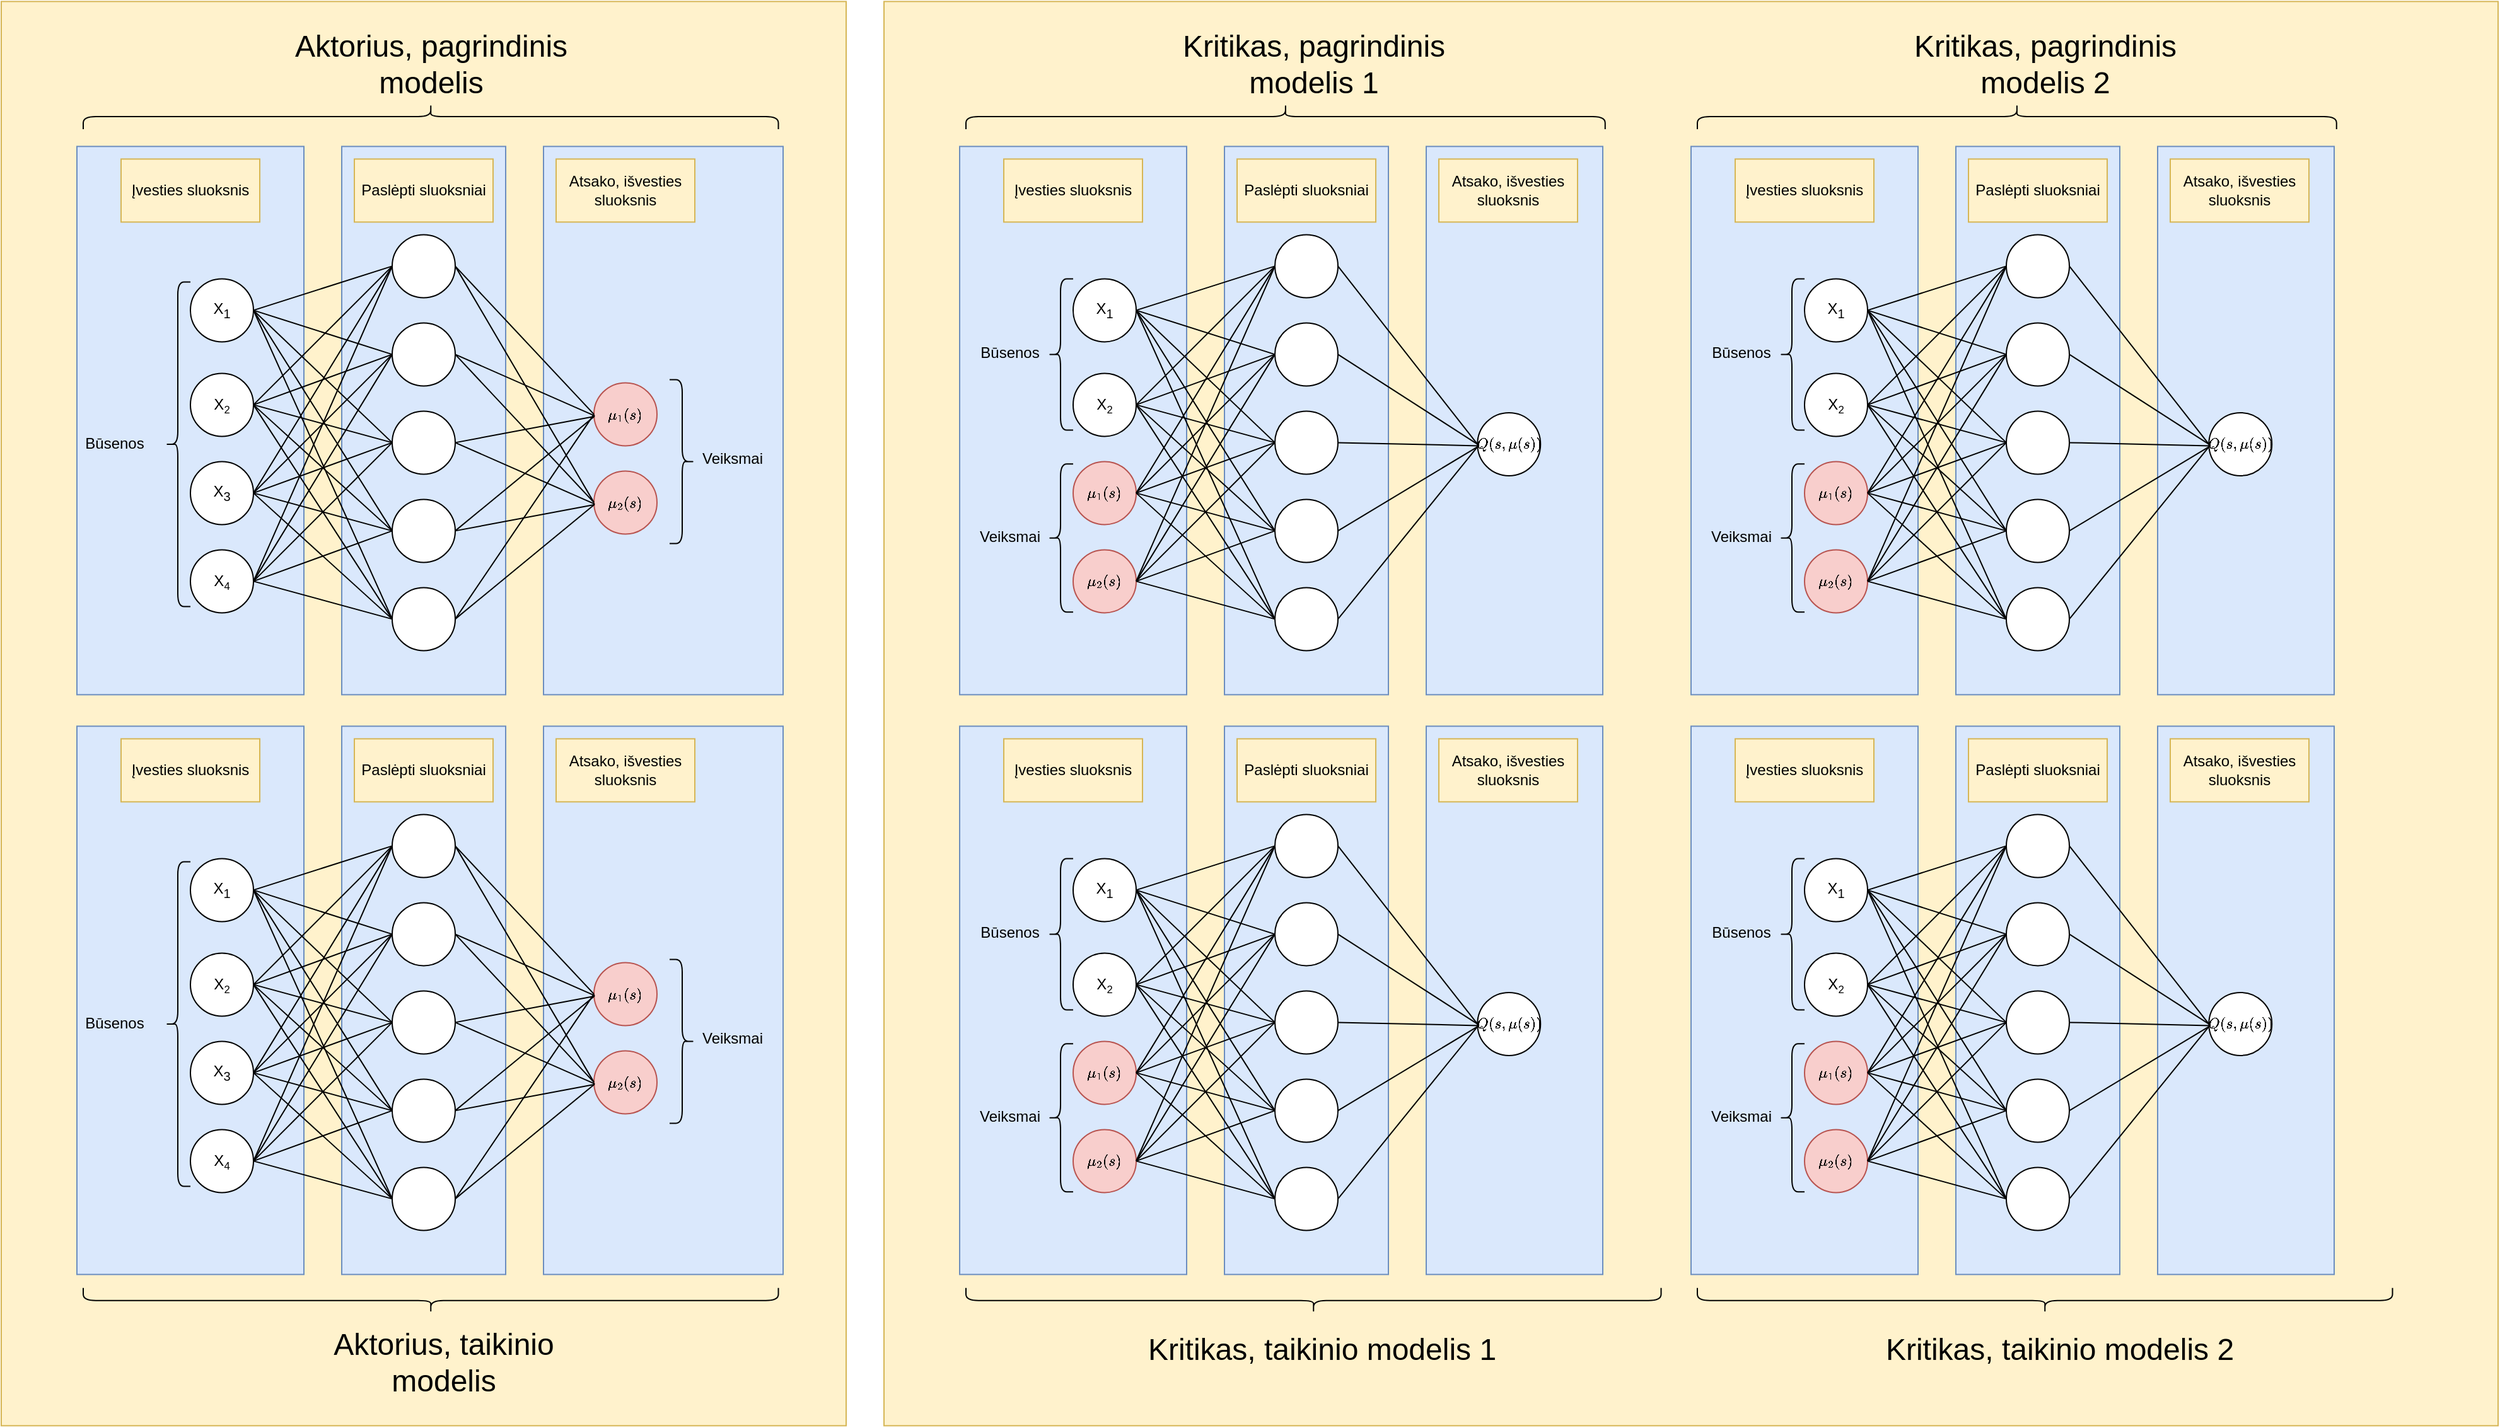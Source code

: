 <mxfile version="14.1.8" type="device"><diagram id="RimWRR78TvrrANR2o5pG" name="Page-1"><mxGraphModel dx="2786" dy="-134" grid="1" gridSize="10" guides="1" tooltips="1" connect="1" arrows="1" fold="1" page="1" pageScale="1" pageWidth="850" pageHeight="1100" math="1" shadow="0"><root><mxCell id="0"/><mxCell id="1" parent="0"/><mxCell id="YNi1LirmBD5IKRIwKds8-132" value="" style="rounded=0;whiteSpace=wrap;html=1;sketch=0;strokeColor=#d6b656;fillColor=#fff2cc;" parent="1" vertex="1"><mxGeometry x="-1450" y="1202.19" width="670" height="1130" as="geometry"/></mxCell><mxCell id="YNi1LirmBD5IKRIwKds8-3" value="" style="rounded=0;whiteSpace=wrap;html=1;sketch=0;fillColor=#dae8fc;strokeColor=#6c8ebf;" parent="1" vertex="1"><mxGeometry x="-1020" y="1317.19" width="190" height="435" as="geometry"/></mxCell><mxCell id="YNi1LirmBD5IKRIwKds8-4" value="" style="rounded=0;whiteSpace=wrap;html=1;sketch=0;fillColor=#dae8fc;strokeColor=#6c8ebf;" parent="1" vertex="1"><mxGeometry x="-1390" y="1317.19" width="180" height="435" as="geometry"/></mxCell><mxCell id="YNi1LirmBD5IKRIwKds8-5" value="" style="rounded=0;whiteSpace=wrap;html=1;sketch=0;fillColor=#dae8fc;strokeColor=#6c8ebf;" parent="1" vertex="1"><mxGeometry x="-1180" y="1317.19" width="130" height="435" as="geometry"/></mxCell><mxCell id="YNi1LirmBD5IKRIwKds8-6" value="X&lt;sub&gt;1&lt;/sub&gt;" style="ellipse;whiteSpace=wrap;html=1;aspect=fixed;" parent="1" vertex="1"><mxGeometry x="-1300" y="1422.19" width="50" height="50" as="geometry"/></mxCell><mxCell id="YNi1LirmBD5IKRIwKds8-7" value="" style="ellipse;whiteSpace=wrap;html=1;aspect=fixed;" parent="1" vertex="1"><mxGeometry x="-1140" y="1667.19" width="50" height="50" as="geometry"/></mxCell><mxCell id="YNi1LirmBD5IKRIwKds8-8" value="" style="ellipse;whiteSpace=wrap;html=1;aspect=fixed;" parent="1" vertex="1"><mxGeometry x="-1140" y="1597.19" width="50" height="50" as="geometry"/></mxCell><mxCell id="YNi1LirmBD5IKRIwKds8-9" value="" style="ellipse;whiteSpace=wrap;html=1;aspect=fixed;" parent="1" vertex="1"><mxGeometry x="-1140" y="1527.19" width="50" height="50" as="geometry"/></mxCell><mxCell id="YNi1LirmBD5IKRIwKds8-10" value="" style="ellipse;whiteSpace=wrap;html=1;aspect=fixed;" parent="1" vertex="1"><mxGeometry x="-1140" y="1457.19" width="50" height="50" as="geometry"/></mxCell><mxCell id="YNi1LirmBD5IKRIwKds8-11" value="&lt;font style=&quot;font-size: 10px;&quot;&gt;$$\mu_1(s)$$&lt;/font&gt;" style="ellipse;whiteSpace=wrap;html=1;aspect=fixed;labelBackgroundColor=none;strokeColor=#b85450;fillColor=#f8cecc;" parent="1" vertex="1"><mxGeometry x="-980" y="1504.69" width="50" height="50" as="geometry"/></mxCell><mxCell id="YNi1LirmBD5IKRIwKds8-12" value="" style="ellipse;whiteSpace=wrap;html=1;aspect=fixed;" parent="1" vertex="1"><mxGeometry x="-1140" y="1387.19" width="50" height="50" as="geometry"/></mxCell><mxCell id="YNi1LirmBD5IKRIwKds8-13" value="" style="endArrow=none;html=1;entryX=0;entryY=0.5;entryDx=0;entryDy=0;exitX=1;exitY=0.5;exitDx=0;exitDy=0;" parent="1" source="YNi1LirmBD5IKRIwKds8-6" target="YNi1LirmBD5IKRIwKds8-12" edge="1"><mxGeometry width="50" height="50" relative="1" as="geometry"><mxPoint x="-1190" y="1797.19" as="sourcePoint"/><mxPoint x="-1000" y="1587.19" as="targetPoint"/></mxGeometry></mxCell><mxCell id="YNi1LirmBD5IKRIwKds8-14" value="" style="endArrow=none;html=1;entryX=0;entryY=0.5;entryDx=0;entryDy=0;exitX=1;exitY=0.5;exitDx=0;exitDy=0;" parent="1" source="YNi1LirmBD5IKRIwKds8-6" target="YNi1LirmBD5IKRIwKds8-10" edge="1"><mxGeometry width="50" height="50" relative="1" as="geometry"><mxPoint x="-1240" y="1457.19" as="sourcePoint"/><mxPoint x="-1130" y="1422.19" as="targetPoint"/></mxGeometry></mxCell><mxCell id="YNi1LirmBD5IKRIwKds8-15" value="" style="endArrow=none;html=1;entryX=0;entryY=0.5;entryDx=0;entryDy=0;exitX=1;exitY=0.5;exitDx=0;exitDy=0;" parent="1" source="YNi1LirmBD5IKRIwKds8-6" target="YNi1LirmBD5IKRIwKds8-9" edge="1"><mxGeometry width="50" height="50" relative="1" as="geometry"><mxPoint x="-1240" y="1457.19" as="sourcePoint"/><mxPoint x="-1130" y="1492.19" as="targetPoint"/></mxGeometry></mxCell><mxCell id="YNi1LirmBD5IKRIwKds8-16" value="" style="endArrow=none;html=1;entryX=0;entryY=0.5;entryDx=0;entryDy=0;exitX=1;exitY=0.5;exitDx=0;exitDy=0;" parent="1" source="YNi1LirmBD5IKRIwKds8-6" target="YNi1LirmBD5IKRIwKds8-8" edge="1"><mxGeometry width="50" height="50" relative="1" as="geometry"><mxPoint x="-1240" y="1457.19" as="sourcePoint"/><mxPoint x="-1130" y="1562.19" as="targetPoint"/></mxGeometry></mxCell><mxCell id="YNi1LirmBD5IKRIwKds8-17" value="" style="endArrow=none;html=1;entryX=0;entryY=0.5;entryDx=0;entryDy=0;exitX=1;exitY=0.5;exitDx=0;exitDy=0;" parent="1" source="YNi1LirmBD5IKRIwKds8-6" target="YNi1LirmBD5IKRIwKds8-7" edge="1"><mxGeometry width="50" height="50" relative="1" as="geometry"><mxPoint x="-1240" y="1457.19" as="sourcePoint"/><mxPoint x="-1130" y="1632.19" as="targetPoint"/></mxGeometry></mxCell><mxCell id="YNi1LirmBD5IKRIwKds8-18" value="X&lt;span style=&quot;font-size: 10px&quot;&gt;&lt;sub&gt;2&lt;/sub&gt;&lt;/span&gt;" style="ellipse;whiteSpace=wrap;html=1;aspect=fixed;" parent="1" vertex="1"><mxGeometry x="-1300" y="1497.19" width="50" height="50" as="geometry"/></mxCell><mxCell id="YNi1LirmBD5IKRIwKds8-19" value="" style="endArrow=none;html=1;entryX=0;entryY=0.5;entryDx=0;entryDy=0;exitX=1;exitY=0.5;exitDx=0;exitDy=0;" parent="1" source="YNi1LirmBD5IKRIwKds8-18" edge="1"><mxGeometry width="50" height="50" relative="1" as="geometry"><mxPoint x="-1190" y="1867.19" as="sourcePoint"/><mxPoint x="-1140" y="1482.19" as="targetPoint"/></mxGeometry></mxCell><mxCell id="YNi1LirmBD5IKRIwKds8-20" value="" style="endArrow=none;html=1;entryX=0;entryY=0.5;entryDx=0;entryDy=0;exitX=1;exitY=0.5;exitDx=0;exitDy=0;" parent="1" source="YNi1LirmBD5IKRIwKds8-18" edge="1"><mxGeometry width="50" height="50" relative="1" as="geometry"><mxPoint x="-1240" y="1527.19" as="sourcePoint"/><mxPoint x="-1140" y="1552.19" as="targetPoint"/></mxGeometry></mxCell><mxCell id="YNi1LirmBD5IKRIwKds8-21" value="" style="endArrow=none;html=1;entryX=0;entryY=0.5;entryDx=0;entryDy=0;exitX=1;exitY=0.5;exitDx=0;exitDy=0;" parent="1" source="YNi1LirmBD5IKRIwKds8-18" edge="1"><mxGeometry width="50" height="50" relative="1" as="geometry"><mxPoint x="-1240" y="1527.19" as="sourcePoint"/><mxPoint x="-1140" y="1622.19" as="targetPoint"/></mxGeometry></mxCell><mxCell id="YNi1LirmBD5IKRIwKds8-22" value="" style="endArrow=none;html=1;entryX=0;entryY=0.5;entryDx=0;entryDy=0;exitX=1;exitY=0.5;exitDx=0;exitDy=0;" parent="1" source="YNi1LirmBD5IKRIwKds8-18" edge="1"><mxGeometry width="50" height="50" relative="1" as="geometry"><mxPoint x="-1240" y="1527.19" as="sourcePoint"/><mxPoint x="-1140" y="1692.19" as="targetPoint"/></mxGeometry></mxCell><mxCell id="YNi1LirmBD5IKRIwKds8-23" value="" style="endArrow=none;html=1;entryX=0;entryY=0.5;entryDx=0;entryDy=0;exitX=1;exitY=0.5;exitDx=0;exitDy=0;" parent="1" source="YNi1LirmBD5IKRIwKds8-18" target="YNi1LirmBD5IKRIwKds8-12" edge="1"><mxGeometry width="50" height="50" relative="1" as="geometry"><mxPoint x="-1240" y="1527.19" as="sourcePoint"/><mxPoint x="-1140" y="1762.19" as="targetPoint"/></mxGeometry></mxCell><mxCell id="YNi1LirmBD5IKRIwKds8-24" value="&lt;span&gt;X&lt;/span&gt;&lt;sub&gt;3&lt;/sub&gt;" style="ellipse;whiteSpace=wrap;html=1;aspect=fixed;" parent="1" vertex="1"><mxGeometry x="-1300" y="1567.19" width="50" height="50" as="geometry"/></mxCell><mxCell id="YNi1LirmBD5IKRIwKds8-25" value="" style="endArrow=none;html=1;entryX=0;entryY=0.5;entryDx=0;entryDy=0;exitX=1;exitY=0.5;exitDx=0;exitDy=0;" parent="1" source="YNi1LirmBD5IKRIwKds8-24" edge="1"><mxGeometry width="50" height="50" relative="1" as="geometry"><mxPoint x="-1190" y="1937.19" as="sourcePoint"/><mxPoint x="-1140" y="1552.19" as="targetPoint"/></mxGeometry></mxCell><mxCell id="YNi1LirmBD5IKRIwKds8-26" value="" style="endArrow=none;html=1;entryX=0;entryY=0.5;entryDx=0;entryDy=0;exitX=1;exitY=0.5;exitDx=0;exitDy=0;" parent="1" source="YNi1LirmBD5IKRIwKds8-24" edge="1"><mxGeometry width="50" height="50" relative="1" as="geometry"><mxPoint x="-1240" y="1597.19" as="sourcePoint"/><mxPoint x="-1140" y="1622.19" as="targetPoint"/></mxGeometry></mxCell><mxCell id="YNi1LirmBD5IKRIwKds8-27" value="" style="endArrow=none;html=1;entryX=0;entryY=0.5;entryDx=0;entryDy=0;exitX=1;exitY=0.5;exitDx=0;exitDy=0;" parent="1" source="YNi1LirmBD5IKRIwKds8-24" edge="1"><mxGeometry width="50" height="50" relative="1" as="geometry"><mxPoint x="-1240" y="1597.19" as="sourcePoint"/><mxPoint x="-1140" y="1692.19" as="targetPoint"/></mxGeometry></mxCell><mxCell id="YNi1LirmBD5IKRIwKds8-28" value="" style="endArrow=none;html=1;exitX=1;exitY=0.5;exitDx=0;exitDy=0;entryX=0;entryY=0.5;entryDx=0;entryDy=0;" parent="1" source="YNi1LirmBD5IKRIwKds8-24" target="YNi1LirmBD5IKRIwKds8-12" edge="1"><mxGeometry width="50" height="50" relative="1" as="geometry"><mxPoint x="-1240" y="1597.19" as="sourcePoint"/><mxPoint x="-1140" y="1407.19" as="targetPoint"/></mxGeometry></mxCell><mxCell id="YNi1LirmBD5IKRIwKds8-29" value="" style="endArrow=none;html=1;entryX=0;entryY=0.5;entryDx=0;entryDy=0;exitX=1;exitY=0.5;exitDx=0;exitDy=0;" parent="1" source="YNi1LirmBD5IKRIwKds8-24" edge="1"><mxGeometry width="50" height="50" relative="1" as="geometry"><mxPoint x="-1240" y="1597.19" as="sourcePoint"/><mxPoint x="-1140" y="1482.19" as="targetPoint"/></mxGeometry></mxCell><mxCell id="YNi1LirmBD5IKRIwKds8-30" value="X&lt;span style=&quot;font-size: 10px&quot;&gt;&lt;sub&gt;4&lt;/sub&gt;&lt;/span&gt;" style="ellipse;whiteSpace=wrap;html=1;aspect=fixed;" parent="1" vertex="1"><mxGeometry x="-1300" y="1637.19" width="50" height="50" as="geometry"/></mxCell><mxCell id="YNi1LirmBD5IKRIwKds8-31" value="" style="endArrow=none;html=1;entryX=0;entryY=0.5;entryDx=0;entryDy=0;exitX=1;exitY=0.5;exitDx=0;exitDy=0;" parent="1" source="YNi1LirmBD5IKRIwKds8-30" target="YNi1LirmBD5IKRIwKds8-8" edge="1"><mxGeometry width="50" height="50" relative="1" as="geometry"><mxPoint x="-1190" y="2002.19" as="sourcePoint"/><mxPoint x="-1140" y="1617.19" as="targetPoint"/></mxGeometry></mxCell><mxCell id="YNi1LirmBD5IKRIwKds8-32" value="" style="endArrow=none;html=1;entryX=0;entryY=0.5;entryDx=0;entryDy=0;exitX=1;exitY=0.5;exitDx=0;exitDy=0;" parent="1" source="YNi1LirmBD5IKRIwKds8-30" target="YNi1LirmBD5IKRIwKds8-7" edge="1"><mxGeometry width="50" height="50" relative="1" as="geometry"><mxPoint x="-1240" y="1662.19" as="sourcePoint"/><mxPoint x="-1140" y="1687.19" as="targetPoint"/></mxGeometry></mxCell><mxCell id="YNi1LirmBD5IKRIwKds8-33" value="" style="endArrow=none;html=1;entryX=0;entryY=0.5;entryDx=0;entryDy=0;exitX=1;exitY=0.5;exitDx=0;exitDy=0;" parent="1" source="YNi1LirmBD5IKRIwKds8-30" target="YNi1LirmBD5IKRIwKds8-12" edge="1"><mxGeometry width="50" height="50" relative="1" as="geometry"><mxPoint x="-1240" y="1662.19" as="sourcePoint"/><mxPoint x="-1140" y="1757.19" as="targetPoint"/></mxGeometry></mxCell><mxCell id="YNi1LirmBD5IKRIwKds8-34" value="" style="endArrow=none;html=1;entryX=0;entryY=0.5;entryDx=0;entryDy=0;exitX=1;exitY=0.5;exitDx=0;exitDy=0;" parent="1" source="YNi1LirmBD5IKRIwKds8-30" target="YNi1LirmBD5IKRIwKds8-10" edge="1"><mxGeometry width="50" height="50" relative="1" as="geometry"><mxPoint x="-1240" y="1662.19" as="sourcePoint"/><mxPoint x="-1140" y="1827.19" as="targetPoint"/></mxGeometry></mxCell><mxCell id="YNi1LirmBD5IKRIwKds8-35" value="" style="endArrow=none;html=1;entryX=0;entryY=0.5;entryDx=0;entryDy=0;exitX=1;exitY=0.5;exitDx=0;exitDy=0;" parent="1" source="YNi1LirmBD5IKRIwKds8-30" target="YNi1LirmBD5IKRIwKds8-9" edge="1"><mxGeometry width="50" height="50" relative="1" as="geometry"><mxPoint x="-1240" y="1662.19" as="sourcePoint"/><mxPoint x="-1140" y="1547.19" as="targetPoint"/></mxGeometry></mxCell><mxCell id="YNi1LirmBD5IKRIwKds8-36" value="" style="endArrow=none;html=1;exitX=1;exitY=0.5;exitDx=0;exitDy=0;entryX=0;entryY=0.5;entryDx=0;entryDy=0;" parent="1" target="YNi1LirmBD5IKRIwKds8-11" edge="1"><mxGeometry width="50" height="50" relative="1" as="geometry"><mxPoint x="-1090" y="1412.19" as="sourcePoint"/><mxPoint x="-1030" y="1527.19" as="targetPoint"/></mxGeometry></mxCell><mxCell id="YNi1LirmBD5IKRIwKds8-37" value="" style="endArrow=none;html=1;exitX=1;exitY=0.5;exitDx=0;exitDy=0;entryX=0.013;entryY=0.525;entryDx=0;entryDy=0;entryPerimeter=0;" parent="1" target="YNi1LirmBD5IKRIwKds8-11" edge="1"><mxGeometry width="50" height="50" relative="1" as="geometry"><mxPoint x="-1090" y="1482.19" as="sourcePoint"/><mxPoint x="-970.0" y="1562.19" as="targetPoint"/></mxGeometry></mxCell><mxCell id="YNi1LirmBD5IKRIwKds8-38" value="" style="endArrow=none;html=1;exitX=1;exitY=0.5;exitDx=0;exitDy=0;entryX=0.012;entryY=0.534;entryDx=0;entryDy=0;entryPerimeter=0;" parent="1" target="YNi1LirmBD5IKRIwKds8-11" edge="1"><mxGeometry width="50" height="50" relative="1" as="geometry"><mxPoint x="-1090" y="1552.19" as="sourcePoint"/><mxPoint x="-969.35" y="1563.44" as="targetPoint"/></mxGeometry></mxCell><mxCell id="YNi1LirmBD5IKRIwKds8-39" value="" style="endArrow=none;html=1;exitX=1;exitY=0.5;exitDx=0;exitDy=0;entryX=0.006;entryY=0.534;entryDx=0;entryDy=0;entryPerimeter=0;" parent="1" target="YNi1LirmBD5IKRIwKds8-11" edge="1"><mxGeometry width="50" height="50" relative="1" as="geometry"><mxPoint x="-1090" y="1622.19" as="sourcePoint"/><mxPoint x="-969.35" y="1563.84" as="targetPoint"/></mxGeometry></mxCell><mxCell id="YNi1LirmBD5IKRIwKds8-40" value="" style="endArrow=none;html=1;exitX=1;exitY=0.5;exitDx=0;exitDy=0;entryX=0;entryY=0.5;entryDx=0;entryDy=0;" parent="1" target="YNi1LirmBD5IKRIwKds8-11" edge="1"><mxGeometry width="50" height="50" relative="1" as="geometry"><mxPoint x="-1090" y="1692.19" as="sourcePoint"/><mxPoint x="-969.7" y="1563.89" as="targetPoint"/></mxGeometry></mxCell><mxCell id="YNi1LirmBD5IKRIwKds8-41" value="Įvesties sluoksnis" style="text;html=1;strokeColor=#d6b656;fillColor=#fff2cc;align=center;verticalAlign=middle;whiteSpace=wrap;rounded=0;sketch=0;" parent="1" vertex="1"><mxGeometry x="-1355" y="1327.19" width="110" height="50" as="geometry"/></mxCell><mxCell id="YNi1LirmBD5IKRIwKds8-42" value="Paslėpti sluoksniai" style="text;html=1;strokeColor=#d6b656;fillColor=#fff2cc;align=center;verticalAlign=middle;whiteSpace=wrap;rounded=0;sketch=0;" parent="1" vertex="1"><mxGeometry x="-1170" y="1327.19" width="110" height="50" as="geometry"/></mxCell><mxCell id="YNi1LirmBD5IKRIwKds8-43" value="Atsako, išvesties sluoksnis" style="text;html=1;strokeColor=#d6b656;fillColor=#fff2cc;align=center;verticalAlign=middle;whiteSpace=wrap;rounded=0;sketch=0;" parent="1" vertex="1"><mxGeometry x="-1010" y="1327.19" width="110" height="50" as="geometry"/></mxCell><mxCell id="YNi1LirmBD5IKRIwKds8-46" value="&lt;span style=&quot;font-size: 10px&quot;&gt;$$\mu_2(s)$$&lt;/span&gt;" style="ellipse;whiteSpace=wrap;html=1;aspect=fixed;fillColor=#f8cecc;strokeColor=#b85450;" parent="1" vertex="1"><mxGeometry x="-980" y="1574.69" width="50" height="50" as="geometry"/></mxCell><mxCell id="YNi1LirmBD5IKRIwKds8-47" value="" style="endArrow=none;html=1;exitX=1;exitY=0.5;exitDx=0;exitDy=0;entryX=0;entryY=0.5;entryDx=0;entryDy=0;" parent="1" target="YNi1LirmBD5IKRIwKds8-46" edge="1"><mxGeometry width="50" height="50" relative="1" as="geometry"><mxPoint x="-1090.0" y="1482.19" as="sourcePoint"/><mxPoint x="-1030" y="1597.19" as="targetPoint"/></mxGeometry></mxCell><mxCell id="YNi1LirmBD5IKRIwKds8-48" value="" style="endArrow=none;html=1;exitX=1;exitY=0.5;exitDx=0;exitDy=0;entryX=0.013;entryY=0.525;entryDx=0;entryDy=0;entryPerimeter=0;" parent="1" target="YNi1LirmBD5IKRIwKds8-46" edge="1"><mxGeometry width="50" height="50" relative="1" as="geometry"><mxPoint x="-1090.0" y="1552.19" as="sourcePoint"/><mxPoint x="-970.0" y="1632.19" as="targetPoint"/></mxGeometry></mxCell><mxCell id="YNi1LirmBD5IKRIwKds8-49" value="" style="endArrow=none;html=1;exitX=1;exitY=0.5;exitDx=0;exitDy=0;entryX=0.012;entryY=0.534;entryDx=0;entryDy=0;entryPerimeter=0;" parent="1" target="YNi1LirmBD5IKRIwKds8-46" edge="1"><mxGeometry width="50" height="50" relative="1" as="geometry"><mxPoint x="-1090.0" y="1622.19" as="sourcePoint"/><mxPoint x="-969.35" y="1633.44" as="targetPoint"/></mxGeometry></mxCell><mxCell id="YNi1LirmBD5IKRIwKds8-50" value="" style="endArrow=none;html=1;exitX=1;exitY=0.5;exitDx=0;exitDy=0;entryX=0.006;entryY=0.534;entryDx=0;entryDy=0;entryPerimeter=0;" parent="1" target="YNi1LirmBD5IKRIwKds8-46" edge="1"><mxGeometry width="50" height="50" relative="1" as="geometry"><mxPoint x="-1090.0" y="1692.19" as="sourcePoint"/><mxPoint x="-969.35" y="1633.84" as="targetPoint"/></mxGeometry></mxCell><mxCell id="YNi1LirmBD5IKRIwKds8-51" value="" style="endArrow=none;html=1;exitX=1;exitY=0.5;exitDx=0;exitDy=0;entryX=0;entryY=0.5;entryDx=0;entryDy=0;" parent="1" target="YNi1LirmBD5IKRIwKds8-46" edge="1"><mxGeometry width="50" height="50" relative="1" as="geometry"><mxPoint x="-1090" y="1412.19" as="sourcePoint"/><mxPoint x="-969.7" y="1633.89" as="targetPoint"/></mxGeometry></mxCell><mxCell id="YNi1LirmBD5IKRIwKds8-64" value="" style="shape=curlyBracket;whiteSpace=wrap;html=1;rounded=1;flipH=1;" parent="1" vertex="1"><mxGeometry x="-920" y="1502.19" width="20" height="130" as="geometry"/></mxCell><mxCell id="YNi1LirmBD5IKRIwKds8-65" value="Veiksmai" style="text;html=1;strokeColor=none;fillColor=none;align=center;verticalAlign=middle;whiteSpace=wrap;rounded=0;" parent="1" vertex="1"><mxGeometry x="-890" y="1554.69" width="40" height="20" as="geometry"/></mxCell><mxCell id="YNi1LirmBD5IKRIwKds8-66" value="" style="shape=curlyBracket;whiteSpace=wrap;html=1;rounded=1;flipH=0;" parent="1" vertex="1"><mxGeometry x="-1320" y="1424.69" width="20" height="257.5" as="geometry"/></mxCell><mxCell id="YNi1LirmBD5IKRIwKds8-67" value="Būsenos" style="text;html=1;strokeColor=none;fillColor=none;align=center;verticalAlign=middle;whiteSpace=wrap;rounded=0;" parent="1" vertex="1"><mxGeometry x="-1380" y="1543.44" width="40" height="20" as="geometry"/></mxCell><mxCell id="YNi1LirmBD5IKRIwKds8-133" value="" style="rounded=0;whiteSpace=wrap;html=1;sketch=0;fillColor=#dae8fc;strokeColor=#6c8ebf;" parent="1" vertex="1"><mxGeometry x="-1020" y="1777.19" width="190" height="435" as="geometry"/></mxCell><mxCell id="YNi1LirmBD5IKRIwKds8-134" value="" style="rounded=0;whiteSpace=wrap;html=1;sketch=0;fillColor=#dae8fc;strokeColor=#6c8ebf;" parent="1" vertex="1"><mxGeometry x="-1390" y="1777.19" width="180" height="435" as="geometry"/></mxCell><mxCell id="YNi1LirmBD5IKRIwKds8-135" value="" style="rounded=0;whiteSpace=wrap;html=1;sketch=0;fillColor=#dae8fc;strokeColor=#6c8ebf;" parent="1" vertex="1"><mxGeometry x="-1180" y="1777.19" width="130" height="435" as="geometry"/></mxCell><mxCell id="YNi1LirmBD5IKRIwKds8-136" value="X&lt;sub&gt;1&lt;/sub&gt;" style="ellipse;whiteSpace=wrap;html=1;aspect=fixed;" parent="1" vertex="1"><mxGeometry x="-1300" y="1882.19" width="50" height="50" as="geometry"/></mxCell><mxCell id="YNi1LirmBD5IKRIwKds8-137" value="" style="ellipse;whiteSpace=wrap;html=1;aspect=fixed;" parent="1" vertex="1"><mxGeometry x="-1140" y="2127.19" width="50" height="50" as="geometry"/></mxCell><mxCell id="YNi1LirmBD5IKRIwKds8-138" value="" style="ellipse;whiteSpace=wrap;html=1;aspect=fixed;" parent="1" vertex="1"><mxGeometry x="-1140" y="2057.19" width="50" height="50" as="geometry"/></mxCell><mxCell id="YNi1LirmBD5IKRIwKds8-139" value="" style="ellipse;whiteSpace=wrap;html=1;aspect=fixed;" parent="1" vertex="1"><mxGeometry x="-1140" y="1987.19" width="50" height="50" as="geometry"/></mxCell><mxCell id="YNi1LirmBD5IKRIwKds8-140" value="" style="ellipse;whiteSpace=wrap;html=1;aspect=fixed;" parent="1" vertex="1"><mxGeometry x="-1140" y="1917.19" width="50" height="50" as="geometry"/></mxCell><mxCell id="YNi1LirmBD5IKRIwKds8-141" value="&lt;font style=&quot;font-size: 10px&quot;&gt;$$\mu_1(s)$$&lt;/font&gt;" style="ellipse;whiteSpace=wrap;html=1;aspect=fixed;fillColor=#f8cecc;strokeColor=#b85450;" parent="1" vertex="1"><mxGeometry x="-980" y="1964.69" width="50" height="50" as="geometry"/></mxCell><mxCell id="YNi1LirmBD5IKRIwKds8-142" value="" style="ellipse;whiteSpace=wrap;html=1;aspect=fixed;" parent="1" vertex="1"><mxGeometry x="-1140" y="1847.19" width="50" height="50" as="geometry"/></mxCell><mxCell id="YNi1LirmBD5IKRIwKds8-143" value="" style="endArrow=none;html=1;entryX=0;entryY=0.5;entryDx=0;entryDy=0;exitX=1;exitY=0.5;exitDx=0;exitDy=0;" parent="1" source="YNi1LirmBD5IKRIwKds8-136" target="YNi1LirmBD5IKRIwKds8-142" edge="1"><mxGeometry width="50" height="50" relative="1" as="geometry"><mxPoint x="-1190" y="2257.19" as="sourcePoint"/><mxPoint x="-1000" y="2047.19" as="targetPoint"/></mxGeometry></mxCell><mxCell id="YNi1LirmBD5IKRIwKds8-144" value="" style="endArrow=none;html=1;entryX=0;entryY=0.5;entryDx=0;entryDy=0;exitX=1;exitY=0.5;exitDx=0;exitDy=0;" parent="1" source="YNi1LirmBD5IKRIwKds8-136" target="YNi1LirmBD5IKRIwKds8-140" edge="1"><mxGeometry width="50" height="50" relative="1" as="geometry"><mxPoint x="-1240" y="1917.19" as="sourcePoint"/><mxPoint x="-1130" y="1882.19" as="targetPoint"/></mxGeometry></mxCell><mxCell id="YNi1LirmBD5IKRIwKds8-145" value="" style="endArrow=none;html=1;entryX=0;entryY=0.5;entryDx=0;entryDy=0;exitX=1;exitY=0.5;exitDx=0;exitDy=0;" parent="1" source="YNi1LirmBD5IKRIwKds8-136" target="YNi1LirmBD5IKRIwKds8-139" edge="1"><mxGeometry width="50" height="50" relative="1" as="geometry"><mxPoint x="-1240" y="1917.19" as="sourcePoint"/><mxPoint x="-1130" y="1952.19" as="targetPoint"/></mxGeometry></mxCell><mxCell id="YNi1LirmBD5IKRIwKds8-146" value="" style="endArrow=none;html=1;entryX=0;entryY=0.5;entryDx=0;entryDy=0;exitX=1;exitY=0.5;exitDx=0;exitDy=0;" parent="1" source="YNi1LirmBD5IKRIwKds8-136" target="YNi1LirmBD5IKRIwKds8-138" edge="1"><mxGeometry width="50" height="50" relative="1" as="geometry"><mxPoint x="-1240" y="1917.19" as="sourcePoint"/><mxPoint x="-1130" y="2022.19" as="targetPoint"/></mxGeometry></mxCell><mxCell id="YNi1LirmBD5IKRIwKds8-147" value="" style="endArrow=none;html=1;entryX=0;entryY=0.5;entryDx=0;entryDy=0;exitX=1;exitY=0.5;exitDx=0;exitDy=0;" parent="1" source="YNi1LirmBD5IKRIwKds8-136" target="YNi1LirmBD5IKRIwKds8-137" edge="1"><mxGeometry width="50" height="50" relative="1" as="geometry"><mxPoint x="-1240" y="1917.19" as="sourcePoint"/><mxPoint x="-1130" y="2092.19" as="targetPoint"/></mxGeometry></mxCell><mxCell id="YNi1LirmBD5IKRIwKds8-148" value="X&lt;span style=&quot;font-size: 10px&quot;&gt;&lt;sub&gt;2&lt;/sub&gt;&lt;/span&gt;" style="ellipse;whiteSpace=wrap;html=1;aspect=fixed;" parent="1" vertex="1"><mxGeometry x="-1300" y="1957.19" width="50" height="50" as="geometry"/></mxCell><mxCell id="YNi1LirmBD5IKRIwKds8-149" value="" style="endArrow=none;html=1;entryX=0;entryY=0.5;entryDx=0;entryDy=0;exitX=1;exitY=0.5;exitDx=0;exitDy=0;" parent="1" source="YNi1LirmBD5IKRIwKds8-148" edge="1"><mxGeometry width="50" height="50" relative="1" as="geometry"><mxPoint x="-1190" y="2327.19" as="sourcePoint"/><mxPoint x="-1140" y="1942.19" as="targetPoint"/></mxGeometry></mxCell><mxCell id="YNi1LirmBD5IKRIwKds8-150" value="" style="endArrow=none;html=1;entryX=0;entryY=0.5;entryDx=0;entryDy=0;exitX=1;exitY=0.5;exitDx=0;exitDy=0;" parent="1" source="YNi1LirmBD5IKRIwKds8-148" edge="1"><mxGeometry width="50" height="50" relative="1" as="geometry"><mxPoint x="-1240" y="1987.19" as="sourcePoint"/><mxPoint x="-1140" y="2012.19" as="targetPoint"/></mxGeometry></mxCell><mxCell id="YNi1LirmBD5IKRIwKds8-151" value="" style="endArrow=none;html=1;entryX=0;entryY=0.5;entryDx=0;entryDy=0;exitX=1;exitY=0.5;exitDx=0;exitDy=0;" parent="1" source="YNi1LirmBD5IKRIwKds8-148" edge="1"><mxGeometry width="50" height="50" relative="1" as="geometry"><mxPoint x="-1240" y="1987.19" as="sourcePoint"/><mxPoint x="-1140" y="2082.19" as="targetPoint"/></mxGeometry></mxCell><mxCell id="YNi1LirmBD5IKRIwKds8-152" value="" style="endArrow=none;html=1;entryX=0;entryY=0.5;entryDx=0;entryDy=0;exitX=1;exitY=0.5;exitDx=0;exitDy=0;" parent="1" source="YNi1LirmBD5IKRIwKds8-148" edge="1"><mxGeometry width="50" height="50" relative="1" as="geometry"><mxPoint x="-1240" y="1987.19" as="sourcePoint"/><mxPoint x="-1140" y="2152.19" as="targetPoint"/></mxGeometry></mxCell><mxCell id="YNi1LirmBD5IKRIwKds8-153" value="" style="endArrow=none;html=1;entryX=0;entryY=0.5;entryDx=0;entryDy=0;exitX=1;exitY=0.5;exitDx=0;exitDy=0;" parent="1" source="YNi1LirmBD5IKRIwKds8-148" target="YNi1LirmBD5IKRIwKds8-142" edge="1"><mxGeometry width="50" height="50" relative="1" as="geometry"><mxPoint x="-1240" y="1987.19" as="sourcePoint"/><mxPoint x="-1140" y="2222.19" as="targetPoint"/></mxGeometry></mxCell><mxCell id="YNi1LirmBD5IKRIwKds8-154" value="&lt;span&gt;X&lt;/span&gt;&lt;sub&gt;3&lt;/sub&gt;" style="ellipse;whiteSpace=wrap;html=1;aspect=fixed;" parent="1" vertex="1"><mxGeometry x="-1300" y="2027.19" width="50" height="50" as="geometry"/></mxCell><mxCell id="YNi1LirmBD5IKRIwKds8-155" value="" style="endArrow=none;html=1;entryX=0;entryY=0.5;entryDx=0;entryDy=0;exitX=1;exitY=0.5;exitDx=0;exitDy=0;" parent="1" source="YNi1LirmBD5IKRIwKds8-154" edge="1"><mxGeometry width="50" height="50" relative="1" as="geometry"><mxPoint x="-1190" y="2397.19" as="sourcePoint"/><mxPoint x="-1140" y="2012.19" as="targetPoint"/></mxGeometry></mxCell><mxCell id="YNi1LirmBD5IKRIwKds8-156" value="" style="endArrow=none;html=1;entryX=0;entryY=0.5;entryDx=0;entryDy=0;exitX=1;exitY=0.5;exitDx=0;exitDy=0;" parent="1" source="YNi1LirmBD5IKRIwKds8-154" edge="1"><mxGeometry width="50" height="50" relative="1" as="geometry"><mxPoint x="-1240" y="2057.19" as="sourcePoint"/><mxPoint x="-1140" y="2082.19" as="targetPoint"/></mxGeometry></mxCell><mxCell id="YNi1LirmBD5IKRIwKds8-157" value="" style="endArrow=none;html=1;entryX=0;entryY=0.5;entryDx=0;entryDy=0;exitX=1;exitY=0.5;exitDx=0;exitDy=0;" parent="1" source="YNi1LirmBD5IKRIwKds8-154" edge="1"><mxGeometry width="50" height="50" relative="1" as="geometry"><mxPoint x="-1240" y="2057.19" as="sourcePoint"/><mxPoint x="-1140" y="2152.19" as="targetPoint"/></mxGeometry></mxCell><mxCell id="YNi1LirmBD5IKRIwKds8-158" value="" style="endArrow=none;html=1;exitX=1;exitY=0.5;exitDx=0;exitDy=0;entryX=0;entryY=0.5;entryDx=0;entryDy=0;" parent="1" source="YNi1LirmBD5IKRIwKds8-154" target="YNi1LirmBD5IKRIwKds8-142" edge="1"><mxGeometry width="50" height="50" relative="1" as="geometry"><mxPoint x="-1240" y="2057.19" as="sourcePoint"/><mxPoint x="-1140" y="1867.19" as="targetPoint"/></mxGeometry></mxCell><mxCell id="YNi1LirmBD5IKRIwKds8-159" value="" style="endArrow=none;html=1;entryX=0;entryY=0.5;entryDx=0;entryDy=0;exitX=1;exitY=0.5;exitDx=0;exitDy=0;" parent="1" source="YNi1LirmBD5IKRIwKds8-154" edge="1"><mxGeometry width="50" height="50" relative="1" as="geometry"><mxPoint x="-1240" y="2057.19" as="sourcePoint"/><mxPoint x="-1140" y="1942.19" as="targetPoint"/></mxGeometry></mxCell><mxCell id="YNi1LirmBD5IKRIwKds8-160" value="X&lt;span style=&quot;font-size: 10px&quot;&gt;&lt;sub&gt;4&lt;/sub&gt;&lt;/span&gt;" style="ellipse;whiteSpace=wrap;html=1;aspect=fixed;" parent="1" vertex="1"><mxGeometry x="-1300" y="2097.19" width="50" height="50" as="geometry"/></mxCell><mxCell id="YNi1LirmBD5IKRIwKds8-161" value="" style="endArrow=none;html=1;entryX=0;entryY=0.5;entryDx=0;entryDy=0;exitX=1;exitY=0.5;exitDx=0;exitDy=0;" parent="1" source="YNi1LirmBD5IKRIwKds8-160" target="YNi1LirmBD5IKRIwKds8-138" edge="1"><mxGeometry width="50" height="50" relative="1" as="geometry"><mxPoint x="-1190" y="2462.19" as="sourcePoint"/><mxPoint x="-1140" y="2077.19" as="targetPoint"/></mxGeometry></mxCell><mxCell id="YNi1LirmBD5IKRIwKds8-162" value="" style="endArrow=none;html=1;entryX=0;entryY=0.5;entryDx=0;entryDy=0;exitX=1;exitY=0.5;exitDx=0;exitDy=0;" parent="1" source="YNi1LirmBD5IKRIwKds8-160" target="YNi1LirmBD5IKRIwKds8-137" edge="1"><mxGeometry width="50" height="50" relative="1" as="geometry"><mxPoint x="-1240" y="2122.19" as="sourcePoint"/><mxPoint x="-1140" y="2147.19" as="targetPoint"/></mxGeometry></mxCell><mxCell id="YNi1LirmBD5IKRIwKds8-163" value="" style="endArrow=none;html=1;entryX=0;entryY=0.5;entryDx=0;entryDy=0;exitX=1;exitY=0.5;exitDx=0;exitDy=0;" parent="1" source="YNi1LirmBD5IKRIwKds8-160" target="YNi1LirmBD5IKRIwKds8-142" edge="1"><mxGeometry width="50" height="50" relative="1" as="geometry"><mxPoint x="-1240" y="2122.19" as="sourcePoint"/><mxPoint x="-1140" y="2217.19" as="targetPoint"/></mxGeometry></mxCell><mxCell id="YNi1LirmBD5IKRIwKds8-164" value="" style="endArrow=none;html=1;entryX=0;entryY=0.5;entryDx=0;entryDy=0;exitX=1;exitY=0.5;exitDx=0;exitDy=0;" parent="1" source="YNi1LirmBD5IKRIwKds8-160" target="YNi1LirmBD5IKRIwKds8-140" edge="1"><mxGeometry width="50" height="50" relative="1" as="geometry"><mxPoint x="-1240" y="2122.19" as="sourcePoint"/><mxPoint x="-1140" y="2287.19" as="targetPoint"/></mxGeometry></mxCell><mxCell id="YNi1LirmBD5IKRIwKds8-165" value="" style="endArrow=none;html=1;entryX=0;entryY=0.5;entryDx=0;entryDy=0;exitX=1;exitY=0.5;exitDx=0;exitDy=0;" parent="1" source="YNi1LirmBD5IKRIwKds8-160" target="YNi1LirmBD5IKRIwKds8-139" edge="1"><mxGeometry width="50" height="50" relative="1" as="geometry"><mxPoint x="-1240" y="2122.19" as="sourcePoint"/><mxPoint x="-1140" y="2007.19" as="targetPoint"/></mxGeometry></mxCell><mxCell id="YNi1LirmBD5IKRIwKds8-166" value="" style="endArrow=none;html=1;exitX=1;exitY=0.5;exitDx=0;exitDy=0;entryX=0;entryY=0.5;entryDx=0;entryDy=0;" parent="1" target="YNi1LirmBD5IKRIwKds8-141" edge="1"><mxGeometry width="50" height="50" relative="1" as="geometry"><mxPoint x="-1090" y="1872.19" as="sourcePoint"/><mxPoint x="-1030" y="1987.19" as="targetPoint"/></mxGeometry></mxCell><mxCell id="YNi1LirmBD5IKRIwKds8-167" value="" style="endArrow=none;html=1;exitX=1;exitY=0.5;exitDx=0;exitDy=0;entryX=0.013;entryY=0.525;entryDx=0;entryDy=0;entryPerimeter=0;" parent="1" target="YNi1LirmBD5IKRIwKds8-141" edge="1"><mxGeometry width="50" height="50" relative="1" as="geometry"><mxPoint x="-1090" y="1942.19" as="sourcePoint"/><mxPoint x="-970.0" y="2022.19" as="targetPoint"/></mxGeometry></mxCell><mxCell id="YNi1LirmBD5IKRIwKds8-168" value="" style="endArrow=none;html=1;exitX=1;exitY=0.5;exitDx=0;exitDy=0;entryX=0.012;entryY=0.534;entryDx=0;entryDy=0;entryPerimeter=0;" parent="1" target="YNi1LirmBD5IKRIwKds8-141" edge="1"><mxGeometry width="50" height="50" relative="1" as="geometry"><mxPoint x="-1090" y="2012.19" as="sourcePoint"/><mxPoint x="-969.35" y="2023.44" as="targetPoint"/></mxGeometry></mxCell><mxCell id="YNi1LirmBD5IKRIwKds8-169" value="" style="endArrow=none;html=1;exitX=1;exitY=0.5;exitDx=0;exitDy=0;entryX=0.006;entryY=0.534;entryDx=0;entryDy=0;entryPerimeter=0;" parent="1" target="YNi1LirmBD5IKRIwKds8-141" edge="1"><mxGeometry width="50" height="50" relative="1" as="geometry"><mxPoint x="-1090" y="2082.19" as="sourcePoint"/><mxPoint x="-969.35" y="2023.84" as="targetPoint"/></mxGeometry></mxCell><mxCell id="YNi1LirmBD5IKRIwKds8-170" value="" style="endArrow=none;html=1;exitX=1;exitY=0.5;exitDx=0;exitDy=0;entryX=0;entryY=0.5;entryDx=0;entryDy=0;" parent="1" target="YNi1LirmBD5IKRIwKds8-141" edge="1"><mxGeometry width="50" height="50" relative="1" as="geometry"><mxPoint x="-1090" y="2152.19" as="sourcePoint"/><mxPoint x="-969.7" y="2023.89" as="targetPoint"/></mxGeometry></mxCell><mxCell id="YNi1LirmBD5IKRIwKds8-171" value="Įvesties sluoksnis" style="text;html=1;strokeColor=#d6b656;fillColor=#fff2cc;align=center;verticalAlign=middle;whiteSpace=wrap;rounded=0;sketch=0;" parent="1" vertex="1"><mxGeometry x="-1355" y="1787.19" width="110" height="50" as="geometry"/></mxCell><mxCell id="YNi1LirmBD5IKRIwKds8-172" value="Paslėpti sluoksniai" style="text;html=1;strokeColor=#d6b656;fillColor=#fff2cc;align=center;verticalAlign=middle;whiteSpace=wrap;rounded=0;sketch=0;" parent="1" vertex="1"><mxGeometry x="-1170" y="1787.19" width="110" height="50" as="geometry"/></mxCell><mxCell id="YNi1LirmBD5IKRIwKds8-173" value="Atsako, išvesties sluoksnis" style="text;html=1;strokeColor=#d6b656;fillColor=#fff2cc;align=center;verticalAlign=middle;whiteSpace=wrap;rounded=0;sketch=0;" parent="1" vertex="1"><mxGeometry x="-1010" y="1787.19" width="110" height="50" as="geometry"/></mxCell><mxCell id="YNi1LirmBD5IKRIwKds8-174" value="&lt;span style=&quot;font-size: 10px&quot;&gt;$$\mu_2(s)$$&lt;/span&gt;" style="ellipse;whiteSpace=wrap;html=1;aspect=fixed;fillColor=#f8cecc;strokeColor=#b85450;" parent="1" vertex="1"><mxGeometry x="-980" y="2034.69" width="50" height="50" as="geometry"/></mxCell><mxCell id="YNi1LirmBD5IKRIwKds8-175" value="" style="endArrow=none;html=1;exitX=1;exitY=0.5;exitDx=0;exitDy=0;entryX=0;entryY=0.5;entryDx=0;entryDy=0;" parent="1" target="YNi1LirmBD5IKRIwKds8-174" edge="1"><mxGeometry width="50" height="50" relative="1" as="geometry"><mxPoint x="-1090.0" y="1942.19" as="sourcePoint"/><mxPoint x="-1030" y="2057.19" as="targetPoint"/></mxGeometry></mxCell><mxCell id="YNi1LirmBD5IKRIwKds8-176" value="" style="endArrow=none;html=1;exitX=1;exitY=0.5;exitDx=0;exitDy=0;entryX=0.013;entryY=0.525;entryDx=0;entryDy=0;entryPerimeter=0;" parent="1" target="YNi1LirmBD5IKRIwKds8-174" edge="1"><mxGeometry width="50" height="50" relative="1" as="geometry"><mxPoint x="-1090.0" y="2012.19" as="sourcePoint"/><mxPoint x="-970.0" y="2092.19" as="targetPoint"/></mxGeometry></mxCell><mxCell id="YNi1LirmBD5IKRIwKds8-177" value="" style="endArrow=none;html=1;exitX=1;exitY=0.5;exitDx=0;exitDy=0;entryX=0.012;entryY=0.534;entryDx=0;entryDy=0;entryPerimeter=0;" parent="1" target="YNi1LirmBD5IKRIwKds8-174" edge="1"><mxGeometry width="50" height="50" relative="1" as="geometry"><mxPoint x="-1090.0" y="2082.19" as="sourcePoint"/><mxPoint x="-969.35" y="2093.44" as="targetPoint"/></mxGeometry></mxCell><mxCell id="YNi1LirmBD5IKRIwKds8-178" value="" style="endArrow=none;html=1;exitX=1;exitY=0.5;exitDx=0;exitDy=0;entryX=0.006;entryY=0.534;entryDx=0;entryDy=0;entryPerimeter=0;" parent="1" target="YNi1LirmBD5IKRIwKds8-174" edge="1"><mxGeometry width="50" height="50" relative="1" as="geometry"><mxPoint x="-1090.0" y="2152.19" as="sourcePoint"/><mxPoint x="-969.35" y="2093.84" as="targetPoint"/></mxGeometry></mxCell><mxCell id="YNi1LirmBD5IKRIwKds8-179" value="" style="endArrow=none;html=1;exitX=1;exitY=0.5;exitDx=0;exitDy=0;entryX=0;entryY=0.5;entryDx=0;entryDy=0;" parent="1" target="YNi1LirmBD5IKRIwKds8-174" edge="1"><mxGeometry width="50" height="50" relative="1" as="geometry"><mxPoint x="-1090" y="1872.19" as="sourcePoint"/><mxPoint x="-969.7" y="2093.89" as="targetPoint"/></mxGeometry></mxCell><mxCell id="YNi1LirmBD5IKRIwKds8-180" value="" style="shape=curlyBracket;whiteSpace=wrap;html=1;rounded=1;flipH=1;" parent="1" vertex="1"><mxGeometry x="-920" y="1962.19" width="20" height="130" as="geometry"/></mxCell><mxCell id="YNi1LirmBD5IKRIwKds8-181" value="Veiksmai" style="text;html=1;strokeColor=none;fillColor=none;align=center;verticalAlign=middle;whiteSpace=wrap;rounded=0;" parent="1" vertex="1"><mxGeometry x="-890" y="2014.69" width="40" height="20" as="geometry"/></mxCell><mxCell id="YNi1LirmBD5IKRIwKds8-182" value="" style="shape=curlyBracket;whiteSpace=wrap;html=1;rounded=1;flipH=0;" parent="1" vertex="1"><mxGeometry x="-1320" y="1884.69" width="20" height="257.5" as="geometry"/></mxCell><mxCell id="YNi1LirmBD5IKRIwKds8-183" value="Būsenos" style="text;html=1;strokeColor=none;fillColor=none;align=center;verticalAlign=middle;whiteSpace=wrap;rounded=0;" parent="1" vertex="1"><mxGeometry x="-1380" y="2003.44" width="40" height="20" as="geometry"/></mxCell><mxCell id="YNi1LirmBD5IKRIwKds8-185" value="" style="shape=curlyBracket;whiteSpace=wrap;html=1;rounded=1;flipH=0;flipV=1;rotation=90;" parent="1" vertex="1"><mxGeometry x="-1119.37" y="1017.82" width="20" height="551.25" as="geometry"/></mxCell><mxCell id="YNi1LirmBD5IKRIwKds8-186" value="Aktorius, pagrindinis modelis" style="text;html=1;strokeColor=none;fillColor=none;align=center;verticalAlign=middle;whiteSpace=wrap;rounded=0;fontSize=24;" parent="1" vertex="1"><mxGeometry x="-1239.37" y="1242.19" width="260" height="20" as="geometry"/></mxCell><mxCell id="YNi1LirmBD5IKRIwKds8-187" value="" style="shape=curlyBracket;whiteSpace=wrap;html=1;rounded=1;flipH=0;flipV=1;rotation=-90;" parent="1" vertex="1"><mxGeometry x="-1119.37" y="1957.19" width="20" height="551.25" as="geometry"/></mxCell><mxCell id="YNi1LirmBD5IKRIwKds8-188" value="Aktorius, taikinio modelis" style="text;html=1;strokeColor=none;fillColor=none;align=center;verticalAlign=middle;whiteSpace=wrap;rounded=0;fontSize=24;" parent="1" vertex="1"><mxGeometry x="-1229.37" y="2272.19" width="260" height="20" as="geometry"/></mxCell><mxCell id="YNi1LirmBD5IKRIwKds8-189" value="" style="rounded=0;whiteSpace=wrap;html=1;sketch=0;strokeColor=#d6b656;fillColor=#fff2cc;" parent="1" vertex="1"><mxGeometry x="-750" y="1202.19" width="1280" height="1130" as="geometry"/></mxCell><mxCell id="YNi1LirmBD5IKRIwKds8-190" value="" style="rounded=0;whiteSpace=wrap;html=1;sketch=0;fillColor=#dae8fc;strokeColor=#6c8ebf;" parent="1" vertex="1"><mxGeometry x="-320" y="1317.19" width="140" height="435" as="geometry"/></mxCell><mxCell id="YNi1LirmBD5IKRIwKds8-191" value="" style="rounded=0;whiteSpace=wrap;html=1;sketch=0;fillColor=#dae8fc;strokeColor=#6c8ebf;" parent="1" vertex="1"><mxGeometry x="-690" y="1317.19" width="180" height="435" as="geometry"/></mxCell><mxCell id="YNi1LirmBD5IKRIwKds8-192" value="" style="rounded=0;whiteSpace=wrap;html=1;sketch=0;fillColor=#dae8fc;strokeColor=#6c8ebf;" parent="1" vertex="1"><mxGeometry x="-480" y="1317.19" width="130" height="435" as="geometry"/></mxCell><mxCell id="YNi1LirmBD5IKRIwKds8-193" value="X&lt;sub&gt;1&lt;/sub&gt;" style="ellipse;whiteSpace=wrap;html=1;aspect=fixed;" parent="1" vertex="1"><mxGeometry x="-600" y="1422.19" width="50" height="50" as="geometry"/></mxCell><mxCell id="YNi1LirmBD5IKRIwKds8-194" value="" style="ellipse;whiteSpace=wrap;html=1;aspect=fixed;" parent="1" vertex="1"><mxGeometry x="-440" y="1667.19" width="50" height="50" as="geometry"/></mxCell><mxCell id="YNi1LirmBD5IKRIwKds8-195" value="" style="ellipse;whiteSpace=wrap;html=1;aspect=fixed;" parent="1" vertex="1"><mxGeometry x="-440" y="1597.19" width="50" height="50" as="geometry"/></mxCell><mxCell id="YNi1LirmBD5IKRIwKds8-196" value="" style="ellipse;whiteSpace=wrap;html=1;aspect=fixed;" parent="1" vertex="1"><mxGeometry x="-440" y="1527.19" width="50" height="50" as="geometry"/></mxCell><mxCell id="YNi1LirmBD5IKRIwKds8-197" value="" style="ellipse;whiteSpace=wrap;html=1;aspect=fixed;" parent="1" vertex="1"><mxGeometry x="-440" y="1457.19" width="50" height="50" as="geometry"/></mxCell><mxCell id="YNi1LirmBD5IKRIwKds8-199" value="" style="ellipse;whiteSpace=wrap;html=1;aspect=fixed;" parent="1" vertex="1"><mxGeometry x="-440" y="1387.19" width="50" height="50" as="geometry"/></mxCell><mxCell id="YNi1LirmBD5IKRIwKds8-200" value="" style="endArrow=none;html=1;entryX=0;entryY=0.5;entryDx=0;entryDy=0;exitX=1;exitY=0.5;exitDx=0;exitDy=0;" parent="1" source="YNi1LirmBD5IKRIwKds8-193" target="YNi1LirmBD5IKRIwKds8-199" edge="1"><mxGeometry width="50" height="50" relative="1" as="geometry"><mxPoint x="-490" y="1797.19" as="sourcePoint"/><mxPoint x="-300" y="1587.19" as="targetPoint"/></mxGeometry></mxCell><mxCell id="YNi1LirmBD5IKRIwKds8-201" value="" style="endArrow=none;html=1;entryX=0;entryY=0.5;entryDx=0;entryDy=0;exitX=1;exitY=0.5;exitDx=0;exitDy=0;" parent="1" source="YNi1LirmBD5IKRIwKds8-193" target="YNi1LirmBD5IKRIwKds8-197" edge="1"><mxGeometry width="50" height="50" relative="1" as="geometry"><mxPoint x="-540" y="1457.19" as="sourcePoint"/><mxPoint x="-430" y="1422.19" as="targetPoint"/></mxGeometry></mxCell><mxCell id="YNi1LirmBD5IKRIwKds8-202" value="" style="endArrow=none;html=1;entryX=0;entryY=0.5;entryDx=0;entryDy=0;exitX=1;exitY=0.5;exitDx=0;exitDy=0;" parent="1" source="YNi1LirmBD5IKRIwKds8-193" target="YNi1LirmBD5IKRIwKds8-196" edge="1"><mxGeometry width="50" height="50" relative="1" as="geometry"><mxPoint x="-540" y="1457.19" as="sourcePoint"/><mxPoint x="-430" y="1492.19" as="targetPoint"/></mxGeometry></mxCell><mxCell id="YNi1LirmBD5IKRIwKds8-203" value="" style="endArrow=none;html=1;entryX=0;entryY=0.5;entryDx=0;entryDy=0;exitX=1;exitY=0.5;exitDx=0;exitDy=0;" parent="1" source="YNi1LirmBD5IKRIwKds8-193" target="YNi1LirmBD5IKRIwKds8-195" edge="1"><mxGeometry width="50" height="50" relative="1" as="geometry"><mxPoint x="-540" y="1457.19" as="sourcePoint"/><mxPoint x="-430" y="1562.19" as="targetPoint"/></mxGeometry></mxCell><mxCell id="YNi1LirmBD5IKRIwKds8-204" value="" style="endArrow=none;html=1;entryX=0;entryY=0.5;entryDx=0;entryDy=0;exitX=1;exitY=0.5;exitDx=0;exitDy=0;" parent="1" source="YNi1LirmBD5IKRIwKds8-193" target="YNi1LirmBD5IKRIwKds8-194" edge="1"><mxGeometry width="50" height="50" relative="1" as="geometry"><mxPoint x="-540" y="1457.19" as="sourcePoint"/><mxPoint x="-430" y="1632.19" as="targetPoint"/></mxGeometry></mxCell><mxCell id="YNi1LirmBD5IKRIwKds8-205" value="X&lt;span style=&quot;font-size: 10px&quot;&gt;&lt;sub&gt;2&lt;/sub&gt;&lt;/span&gt;" style="ellipse;whiteSpace=wrap;html=1;aspect=fixed;" parent="1" vertex="1"><mxGeometry x="-600" y="1497.19" width="50" height="50" as="geometry"/></mxCell><mxCell id="YNi1LirmBD5IKRIwKds8-206" value="" style="endArrow=none;html=1;entryX=0;entryY=0.5;entryDx=0;entryDy=0;exitX=1;exitY=0.5;exitDx=0;exitDy=0;" parent="1" source="YNi1LirmBD5IKRIwKds8-205" edge="1"><mxGeometry width="50" height="50" relative="1" as="geometry"><mxPoint x="-490" y="1867.19" as="sourcePoint"/><mxPoint x="-440" y="1482.19" as="targetPoint"/></mxGeometry></mxCell><mxCell id="YNi1LirmBD5IKRIwKds8-207" value="" style="endArrow=none;html=1;entryX=0;entryY=0.5;entryDx=0;entryDy=0;exitX=1;exitY=0.5;exitDx=0;exitDy=0;" parent="1" source="YNi1LirmBD5IKRIwKds8-205" edge="1"><mxGeometry width="50" height="50" relative="1" as="geometry"><mxPoint x="-540" y="1527.19" as="sourcePoint"/><mxPoint x="-440" y="1552.19" as="targetPoint"/></mxGeometry></mxCell><mxCell id="YNi1LirmBD5IKRIwKds8-208" value="" style="endArrow=none;html=1;entryX=0;entryY=0.5;entryDx=0;entryDy=0;exitX=1;exitY=0.5;exitDx=0;exitDy=0;" parent="1" source="YNi1LirmBD5IKRIwKds8-205" edge="1"><mxGeometry width="50" height="50" relative="1" as="geometry"><mxPoint x="-540" y="1527.19" as="sourcePoint"/><mxPoint x="-440" y="1622.19" as="targetPoint"/></mxGeometry></mxCell><mxCell id="YNi1LirmBD5IKRIwKds8-209" value="" style="endArrow=none;html=1;entryX=0;entryY=0.5;entryDx=0;entryDy=0;exitX=1;exitY=0.5;exitDx=0;exitDy=0;" parent="1" source="YNi1LirmBD5IKRIwKds8-205" edge="1"><mxGeometry width="50" height="50" relative="1" as="geometry"><mxPoint x="-540" y="1527.19" as="sourcePoint"/><mxPoint x="-440" y="1692.19" as="targetPoint"/></mxGeometry></mxCell><mxCell id="YNi1LirmBD5IKRIwKds8-210" value="" style="endArrow=none;html=1;entryX=0;entryY=0.5;entryDx=0;entryDy=0;exitX=1;exitY=0.5;exitDx=0;exitDy=0;" parent="1" source="YNi1LirmBD5IKRIwKds8-205" target="YNi1LirmBD5IKRIwKds8-199" edge="1"><mxGeometry width="50" height="50" relative="1" as="geometry"><mxPoint x="-540" y="1527.19" as="sourcePoint"/><mxPoint x="-440" y="1762.19" as="targetPoint"/></mxGeometry></mxCell><mxCell id="YNi1LirmBD5IKRIwKds8-211" value="&lt;span style=&quot;font-size: 10px&quot;&gt;$$\mu_1(s)$$&lt;/span&gt;" style="ellipse;whiteSpace=wrap;html=1;aspect=fixed;fillColor=#f8cecc;strokeColor=#b85450;" parent="1" vertex="1"><mxGeometry x="-600" y="1567.19" width="50" height="50" as="geometry"/></mxCell><mxCell id="YNi1LirmBD5IKRIwKds8-212" value="" style="endArrow=none;html=1;entryX=0;entryY=0.5;entryDx=0;entryDy=0;exitX=1;exitY=0.5;exitDx=0;exitDy=0;" parent="1" source="YNi1LirmBD5IKRIwKds8-211" edge="1"><mxGeometry width="50" height="50" relative="1" as="geometry"><mxPoint x="-490" y="1937.19" as="sourcePoint"/><mxPoint x="-440" y="1552.19" as="targetPoint"/></mxGeometry></mxCell><mxCell id="YNi1LirmBD5IKRIwKds8-213" value="" style="endArrow=none;html=1;entryX=0;entryY=0.5;entryDx=0;entryDy=0;exitX=1;exitY=0.5;exitDx=0;exitDy=0;" parent="1" source="YNi1LirmBD5IKRIwKds8-211" edge="1"><mxGeometry width="50" height="50" relative="1" as="geometry"><mxPoint x="-540" y="1597.19" as="sourcePoint"/><mxPoint x="-440" y="1622.19" as="targetPoint"/></mxGeometry></mxCell><mxCell id="YNi1LirmBD5IKRIwKds8-214" value="" style="endArrow=none;html=1;entryX=0;entryY=0.5;entryDx=0;entryDy=0;exitX=1;exitY=0.5;exitDx=0;exitDy=0;" parent="1" source="YNi1LirmBD5IKRIwKds8-211" edge="1"><mxGeometry width="50" height="50" relative="1" as="geometry"><mxPoint x="-540" y="1597.19" as="sourcePoint"/><mxPoint x="-440" y="1692.19" as="targetPoint"/></mxGeometry></mxCell><mxCell id="YNi1LirmBD5IKRIwKds8-215" value="" style="endArrow=none;html=1;exitX=1;exitY=0.5;exitDx=0;exitDy=0;entryX=0;entryY=0.5;entryDx=0;entryDy=0;" parent="1" source="YNi1LirmBD5IKRIwKds8-211" target="YNi1LirmBD5IKRIwKds8-199" edge="1"><mxGeometry width="50" height="50" relative="1" as="geometry"><mxPoint x="-540" y="1597.19" as="sourcePoint"/><mxPoint x="-440" y="1407.19" as="targetPoint"/></mxGeometry></mxCell><mxCell id="YNi1LirmBD5IKRIwKds8-216" value="" style="endArrow=none;html=1;entryX=0;entryY=0.5;entryDx=0;entryDy=0;exitX=1;exitY=0.5;exitDx=0;exitDy=0;" parent="1" source="YNi1LirmBD5IKRIwKds8-211" edge="1"><mxGeometry width="50" height="50" relative="1" as="geometry"><mxPoint x="-540" y="1597.19" as="sourcePoint"/><mxPoint x="-440" y="1482.19" as="targetPoint"/></mxGeometry></mxCell><mxCell id="YNi1LirmBD5IKRIwKds8-217" value="&lt;span style=&quot;font-size: 10px&quot;&gt;$$\mu_2(s)$$&lt;/span&gt;" style="ellipse;whiteSpace=wrap;html=1;aspect=fixed;fillColor=#f8cecc;strokeColor=#b85450;" parent="1" vertex="1"><mxGeometry x="-600" y="1637.19" width="50" height="50" as="geometry"/></mxCell><mxCell id="YNi1LirmBD5IKRIwKds8-218" value="" style="endArrow=none;html=1;entryX=0;entryY=0.5;entryDx=0;entryDy=0;exitX=1;exitY=0.5;exitDx=0;exitDy=0;" parent="1" source="YNi1LirmBD5IKRIwKds8-217" target="YNi1LirmBD5IKRIwKds8-195" edge="1"><mxGeometry width="50" height="50" relative="1" as="geometry"><mxPoint x="-490" y="2002.19" as="sourcePoint"/><mxPoint x="-440" y="1617.19" as="targetPoint"/></mxGeometry></mxCell><mxCell id="YNi1LirmBD5IKRIwKds8-219" value="" style="endArrow=none;html=1;entryX=0;entryY=0.5;entryDx=0;entryDy=0;exitX=1;exitY=0.5;exitDx=0;exitDy=0;" parent="1" source="YNi1LirmBD5IKRIwKds8-217" target="YNi1LirmBD5IKRIwKds8-194" edge="1"><mxGeometry width="50" height="50" relative="1" as="geometry"><mxPoint x="-540" y="1662.19" as="sourcePoint"/><mxPoint x="-440" y="1687.19" as="targetPoint"/></mxGeometry></mxCell><mxCell id="YNi1LirmBD5IKRIwKds8-220" value="" style="endArrow=none;html=1;entryX=0;entryY=0.5;entryDx=0;entryDy=0;exitX=1;exitY=0.5;exitDx=0;exitDy=0;" parent="1" source="YNi1LirmBD5IKRIwKds8-217" target="YNi1LirmBD5IKRIwKds8-199" edge="1"><mxGeometry width="50" height="50" relative="1" as="geometry"><mxPoint x="-540" y="1662.19" as="sourcePoint"/><mxPoint x="-440" y="1757.19" as="targetPoint"/></mxGeometry></mxCell><mxCell id="YNi1LirmBD5IKRIwKds8-221" value="" style="endArrow=none;html=1;entryX=0;entryY=0.5;entryDx=0;entryDy=0;exitX=1;exitY=0.5;exitDx=0;exitDy=0;" parent="1" source="YNi1LirmBD5IKRIwKds8-217" target="YNi1LirmBD5IKRIwKds8-197" edge="1"><mxGeometry width="50" height="50" relative="1" as="geometry"><mxPoint x="-540" y="1662.19" as="sourcePoint"/><mxPoint x="-440" y="1827.19" as="targetPoint"/></mxGeometry></mxCell><mxCell id="YNi1LirmBD5IKRIwKds8-222" value="" style="endArrow=none;html=1;entryX=0;entryY=0.5;entryDx=0;entryDy=0;exitX=1;exitY=0.5;exitDx=0;exitDy=0;" parent="1" source="YNi1LirmBD5IKRIwKds8-217" target="YNi1LirmBD5IKRIwKds8-196" edge="1"><mxGeometry width="50" height="50" relative="1" as="geometry"><mxPoint x="-540" y="1662.19" as="sourcePoint"/><mxPoint x="-440" y="1547.19" as="targetPoint"/></mxGeometry></mxCell><mxCell id="YNi1LirmBD5IKRIwKds8-228" value="Įvesties sluoksnis" style="text;html=1;strokeColor=#d6b656;fillColor=#fff2cc;align=center;verticalAlign=middle;whiteSpace=wrap;rounded=0;sketch=0;" parent="1" vertex="1"><mxGeometry x="-655" y="1327.19" width="110" height="50" as="geometry"/></mxCell><mxCell id="YNi1LirmBD5IKRIwKds8-229" value="Paslėpti sluoksniai" style="text;html=1;strokeColor=#d6b656;fillColor=#fff2cc;align=center;verticalAlign=middle;whiteSpace=wrap;rounded=0;sketch=0;" parent="1" vertex="1"><mxGeometry x="-470" y="1327.19" width="110" height="50" as="geometry"/></mxCell><mxCell id="YNi1LirmBD5IKRIwKds8-230" value="Atsako, išvesties sluoksnis" style="text;html=1;strokeColor=#d6b656;fillColor=#fff2cc;align=center;verticalAlign=middle;whiteSpace=wrap;rounded=0;sketch=0;" parent="1" vertex="1"><mxGeometry x="-310" y="1327.19" width="110" height="50" as="geometry"/></mxCell><mxCell id="YNi1LirmBD5IKRIwKds8-231" value="&lt;span style=&quot;font-size: 10px&quot;&gt;$$Q(s,\mu(s))$$&lt;/span&gt;" style="ellipse;whiteSpace=wrap;html=1;aspect=fixed;" parent="1" vertex="1"><mxGeometry x="-279.37" y="1528.44" width="50" height="50" as="geometry"/></mxCell><mxCell id="YNi1LirmBD5IKRIwKds8-232" value="" style="endArrow=none;html=1;exitX=1;exitY=0.5;exitDx=0;exitDy=0;entryX=0;entryY=0.5;entryDx=0;entryDy=0;" parent="1" target="YNi1LirmBD5IKRIwKds8-231" edge="1"><mxGeometry width="50" height="50" relative="1" as="geometry"><mxPoint x="-390.0" y="1482.19" as="sourcePoint"/><mxPoint x="-330" y="1597.19" as="targetPoint"/></mxGeometry></mxCell><mxCell id="YNi1LirmBD5IKRIwKds8-233" value="" style="endArrow=none;html=1;exitX=1;exitY=0.5;exitDx=0;exitDy=0;entryX=0.013;entryY=0.525;entryDx=0;entryDy=0;entryPerimeter=0;" parent="1" target="YNi1LirmBD5IKRIwKds8-231" edge="1"><mxGeometry width="50" height="50" relative="1" as="geometry"><mxPoint x="-390.0" y="1552.19" as="sourcePoint"/><mxPoint x="-270.0" y="1632.19" as="targetPoint"/></mxGeometry></mxCell><mxCell id="YNi1LirmBD5IKRIwKds8-234" value="" style="endArrow=none;html=1;exitX=1;exitY=0.5;exitDx=0;exitDy=0;entryX=0.012;entryY=0.534;entryDx=0;entryDy=0;entryPerimeter=0;" parent="1" target="YNi1LirmBD5IKRIwKds8-231" edge="1"><mxGeometry width="50" height="50" relative="1" as="geometry"><mxPoint x="-390.0" y="1622.19" as="sourcePoint"/><mxPoint x="-269.35" y="1633.44" as="targetPoint"/></mxGeometry></mxCell><mxCell id="YNi1LirmBD5IKRIwKds8-235" value="" style="endArrow=none;html=1;exitX=1;exitY=0.5;exitDx=0;exitDy=0;entryX=0.006;entryY=0.534;entryDx=0;entryDy=0;entryPerimeter=0;" parent="1" target="YNi1LirmBD5IKRIwKds8-231" edge="1"><mxGeometry width="50" height="50" relative="1" as="geometry"><mxPoint x="-390.0" y="1692.19" as="sourcePoint"/><mxPoint x="-269.35" y="1633.84" as="targetPoint"/></mxGeometry></mxCell><mxCell id="YNi1LirmBD5IKRIwKds8-236" value="" style="endArrow=none;html=1;exitX=1;exitY=0.5;exitDx=0;exitDy=0;entryX=0;entryY=0.5;entryDx=0;entryDy=0;" parent="1" target="YNi1LirmBD5IKRIwKds8-231" edge="1"><mxGeometry width="50" height="50" relative="1" as="geometry"><mxPoint x="-390" y="1412.19" as="sourcePoint"/><mxPoint x="-269.7" y="1633.89" as="targetPoint"/></mxGeometry></mxCell><mxCell id="YNi1LirmBD5IKRIwKds8-239" value="" style="shape=curlyBracket;whiteSpace=wrap;html=1;rounded=1;flipH=0;" parent="1" vertex="1"><mxGeometry x="-620" y="1569.07" width="20" height="117.5" as="geometry"/></mxCell><mxCell id="YNi1LirmBD5IKRIwKds8-240" value="Būsenos" style="text;html=1;strokeColor=none;fillColor=none;align=center;verticalAlign=middle;whiteSpace=wrap;rounded=0;" parent="1" vertex="1"><mxGeometry x="-670" y="1470.94" width="40" height="20" as="geometry"/></mxCell><mxCell id="YNi1LirmBD5IKRIwKds8-292" value="" style="shape=curlyBracket;whiteSpace=wrap;html=1;rounded=1;flipH=0;flipV=1;rotation=90;" parent="1" vertex="1"><mxGeometry x="-441.56" y="1040" width="20" height="506.88" as="geometry"/></mxCell><mxCell id="YNi1LirmBD5IKRIwKds8-293" value="Kritikas, pagrindinis modelis 1" style="text;html=1;strokeColor=none;fillColor=none;align=center;verticalAlign=middle;whiteSpace=wrap;rounded=0;fontSize=24;" parent="1" vertex="1"><mxGeometry x="-539.37" y="1242.19" width="260" height="20" as="geometry"/></mxCell><mxCell id="YNi1LirmBD5IKRIwKds8-294" value="" style="shape=curlyBracket;whiteSpace=wrap;html=1;rounded=1;flipH=0;flipV=1;rotation=-90;" parent="1" vertex="1"><mxGeometry x="-419.37" y="1957.19" width="20" height="551.25" as="geometry"/></mxCell><mxCell id="YNi1LirmBD5IKRIwKds8-295" value="Kritikas, taikinio modelis 1" style="text;html=1;strokeColor=none;fillColor=none;align=center;verticalAlign=middle;whiteSpace=wrap;rounded=0;fontSize=24;" parent="1" vertex="1"><mxGeometry x="-545" y="2262.19" width="285" height="20" as="geometry"/></mxCell><mxCell id="YNi1LirmBD5IKRIwKds8-296" value="" style="shape=curlyBracket;whiteSpace=wrap;html=1;rounded=1;flipH=0;" parent="1" vertex="1"><mxGeometry x="-620" y="1422.19" width="20" height="120" as="geometry"/></mxCell><mxCell id="YNi1LirmBD5IKRIwKds8-297" value="Veiksmai" style="text;html=1;strokeColor=none;fillColor=none;align=center;verticalAlign=middle;whiteSpace=wrap;rounded=0;" parent="1" vertex="1"><mxGeometry x="-670" y="1617.19" width="40" height="20" as="geometry"/></mxCell><mxCell id="YNi1LirmBD5IKRIwKds8-309" value="" style="rounded=0;whiteSpace=wrap;html=1;sketch=0;fillColor=#dae8fc;strokeColor=#6c8ebf;" parent="1" vertex="1"><mxGeometry x="-320" y="1777.19" width="140" height="435" as="geometry"/></mxCell><mxCell id="YNi1LirmBD5IKRIwKds8-310" value="" style="rounded=0;whiteSpace=wrap;html=1;sketch=0;fillColor=#dae8fc;strokeColor=#6c8ebf;" parent="1" vertex="1"><mxGeometry x="-690" y="1777.19" width="180" height="435" as="geometry"/></mxCell><mxCell id="YNi1LirmBD5IKRIwKds8-311" value="" style="rounded=0;whiteSpace=wrap;html=1;sketch=0;fillColor=#dae8fc;strokeColor=#6c8ebf;" parent="1" vertex="1"><mxGeometry x="-480" y="1777.19" width="130" height="435" as="geometry"/></mxCell><mxCell id="YNi1LirmBD5IKRIwKds8-312" value="X&lt;sub&gt;1&lt;/sub&gt;" style="ellipse;whiteSpace=wrap;html=1;aspect=fixed;" parent="1" vertex="1"><mxGeometry x="-600" y="1882.19" width="50" height="50" as="geometry"/></mxCell><mxCell id="YNi1LirmBD5IKRIwKds8-313" value="" style="ellipse;whiteSpace=wrap;html=1;aspect=fixed;" parent="1" vertex="1"><mxGeometry x="-440" y="2127.19" width="50" height="50" as="geometry"/></mxCell><mxCell id="YNi1LirmBD5IKRIwKds8-314" value="" style="ellipse;whiteSpace=wrap;html=1;aspect=fixed;" parent="1" vertex="1"><mxGeometry x="-440" y="2057.19" width="50" height="50" as="geometry"/></mxCell><mxCell id="YNi1LirmBD5IKRIwKds8-315" value="" style="ellipse;whiteSpace=wrap;html=1;aspect=fixed;" parent="1" vertex="1"><mxGeometry x="-440" y="1987.19" width="50" height="50" as="geometry"/></mxCell><mxCell id="YNi1LirmBD5IKRIwKds8-316" value="" style="ellipse;whiteSpace=wrap;html=1;aspect=fixed;" parent="1" vertex="1"><mxGeometry x="-440" y="1917.19" width="50" height="50" as="geometry"/></mxCell><mxCell id="YNi1LirmBD5IKRIwKds8-317" value="" style="ellipse;whiteSpace=wrap;html=1;aspect=fixed;" parent="1" vertex="1"><mxGeometry x="-440" y="1847.19" width="50" height="50" as="geometry"/></mxCell><mxCell id="YNi1LirmBD5IKRIwKds8-318" value="" style="endArrow=none;html=1;entryX=0;entryY=0.5;entryDx=0;entryDy=0;exitX=1;exitY=0.5;exitDx=0;exitDy=0;" parent="1" source="YNi1LirmBD5IKRIwKds8-312" target="YNi1LirmBD5IKRIwKds8-317" edge="1"><mxGeometry width="50" height="50" relative="1" as="geometry"><mxPoint x="-490" y="2257.19" as="sourcePoint"/><mxPoint x="-300" y="2047.19" as="targetPoint"/></mxGeometry></mxCell><mxCell id="YNi1LirmBD5IKRIwKds8-319" value="" style="endArrow=none;html=1;entryX=0;entryY=0.5;entryDx=0;entryDy=0;exitX=1;exitY=0.5;exitDx=0;exitDy=0;" parent="1" source="YNi1LirmBD5IKRIwKds8-312" target="YNi1LirmBD5IKRIwKds8-316" edge="1"><mxGeometry width="50" height="50" relative="1" as="geometry"><mxPoint x="-540" y="1917.19" as="sourcePoint"/><mxPoint x="-430" y="1882.19" as="targetPoint"/></mxGeometry></mxCell><mxCell id="YNi1LirmBD5IKRIwKds8-320" value="" style="endArrow=none;html=1;entryX=0;entryY=0.5;entryDx=0;entryDy=0;exitX=1;exitY=0.5;exitDx=0;exitDy=0;" parent="1" source="YNi1LirmBD5IKRIwKds8-312" target="YNi1LirmBD5IKRIwKds8-315" edge="1"><mxGeometry width="50" height="50" relative="1" as="geometry"><mxPoint x="-540" y="1917.19" as="sourcePoint"/><mxPoint x="-430" y="1952.19" as="targetPoint"/></mxGeometry></mxCell><mxCell id="YNi1LirmBD5IKRIwKds8-321" value="" style="endArrow=none;html=1;entryX=0;entryY=0.5;entryDx=0;entryDy=0;exitX=1;exitY=0.5;exitDx=0;exitDy=0;" parent="1" source="YNi1LirmBD5IKRIwKds8-312" target="YNi1LirmBD5IKRIwKds8-314" edge="1"><mxGeometry width="50" height="50" relative="1" as="geometry"><mxPoint x="-540" y="1917.19" as="sourcePoint"/><mxPoint x="-430" y="2022.19" as="targetPoint"/></mxGeometry></mxCell><mxCell id="YNi1LirmBD5IKRIwKds8-322" value="" style="endArrow=none;html=1;entryX=0;entryY=0.5;entryDx=0;entryDy=0;exitX=1;exitY=0.5;exitDx=0;exitDy=0;" parent="1" source="YNi1LirmBD5IKRIwKds8-312" target="YNi1LirmBD5IKRIwKds8-313" edge="1"><mxGeometry width="50" height="50" relative="1" as="geometry"><mxPoint x="-540" y="1917.19" as="sourcePoint"/><mxPoint x="-430" y="2092.19" as="targetPoint"/></mxGeometry></mxCell><mxCell id="YNi1LirmBD5IKRIwKds8-323" value="X&lt;span style=&quot;font-size: 10px&quot;&gt;&lt;sub&gt;2&lt;/sub&gt;&lt;/span&gt;" style="ellipse;whiteSpace=wrap;html=1;aspect=fixed;" parent="1" vertex="1"><mxGeometry x="-600" y="1957.19" width="50" height="50" as="geometry"/></mxCell><mxCell id="YNi1LirmBD5IKRIwKds8-324" value="" style="endArrow=none;html=1;entryX=0;entryY=0.5;entryDx=0;entryDy=0;exitX=1;exitY=0.5;exitDx=0;exitDy=0;" parent="1" source="YNi1LirmBD5IKRIwKds8-323" edge="1"><mxGeometry width="50" height="50" relative="1" as="geometry"><mxPoint x="-490" y="2327.19" as="sourcePoint"/><mxPoint x="-440" y="1942.19" as="targetPoint"/></mxGeometry></mxCell><mxCell id="YNi1LirmBD5IKRIwKds8-325" value="" style="endArrow=none;html=1;entryX=0;entryY=0.5;entryDx=0;entryDy=0;exitX=1;exitY=0.5;exitDx=0;exitDy=0;" parent="1" source="YNi1LirmBD5IKRIwKds8-323" edge="1"><mxGeometry width="50" height="50" relative="1" as="geometry"><mxPoint x="-540" y="1987.19" as="sourcePoint"/><mxPoint x="-440" y="2012.19" as="targetPoint"/></mxGeometry></mxCell><mxCell id="YNi1LirmBD5IKRIwKds8-326" value="" style="endArrow=none;html=1;entryX=0;entryY=0.5;entryDx=0;entryDy=0;exitX=1;exitY=0.5;exitDx=0;exitDy=0;" parent="1" source="YNi1LirmBD5IKRIwKds8-323" edge="1"><mxGeometry width="50" height="50" relative="1" as="geometry"><mxPoint x="-540" y="1987.19" as="sourcePoint"/><mxPoint x="-440" y="2082.19" as="targetPoint"/></mxGeometry></mxCell><mxCell id="YNi1LirmBD5IKRIwKds8-327" value="" style="endArrow=none;html=1;entryX=0;entryY=0.5;entryDx=0;entryDy=0;exitX=1;exitY=0.5;exitDx=0;exitDy=0;" parent="1" source="YNi1LirmBD5IKRIwKds8-323" edge="1"><mxGeometry width="50" height="50" relative="1" as="geometry"><mxPoint x="-540" y="1987.19" as="sourcePoint"/><mxPoint x="-440" y="2152.19" as="targetPoint"/></mxGeometry></mxCell><mxCell id="YNi1LirmBD5IKRIwKds8-328" value="" style="endArrow=none;html=1;entryX=0;entryY=0.5;entryDx=0;entryDy=0;exitX=1;exitY=0.5;exitDx=0;exitDy=0;" parent="1" source="YNi1LirmBD5IKRIwKds8-323" target="YNi1LirmBD5IKRIwKds8-317" edge="1"><mxGeometry width="50" height="50" relative="1" as="geometry"><mxPoint x="-540" y="1987.19" as="sourcePoint"/><mxPoint x="-440" y="2222.19" as="targetPoint"/></mxGeometry></mxCell><mxCell id="YNi1LirmBD5IKRIwKds8-329" value="&lt;span style=&quot;font-size: 10px&quot;&gt;$$\mu_1(s)$$&lt;/span&gt;" style="ellipse;whiteSpace=wrap;html=1;aspect=fixed;fillColor=#f8cecc;strokeColor=#b85450;" parent="1" vertex="1"><mxGeometry x="-600" y="2027.19" width="50" height="50" as="geometry"/></mxCell><mxCell id="YNi1LirmBD5IKRIwKds8-330" value="" style="endArrow=none;html=1;entryX=0;entryY=0.5;entryDx=0;entryDy=0;exitX=1;exitY=0.5;exitDx=0;exitDy=0;" parent="1" source="YNi1LirmBD5IKRIwKds8-329" edge="1"><mxGeometry width="50" height="50" relative="1" as="geometry"><mxPoint x="-490" y="2397.19" as="sourcePoint"/><mxPoint x="-440" y="2012.19" as="targetPoint"/></mxGeometry></mxCell><mxCell id="YNi1LirmBD5IKRIwKds8-331" value="" style="endArrow=none;html=1;entryX=0;entryY=0.5;entryDx=0;entryDy=0;exitX=1;exitY=0.5;exitDx=0;exitDy=0;" parent="1" source="YNi1LirmBD5IKRIwKds8-329" edge="1"><mxGeometry width="50" height="50" relative="1" as="geometry"><mxPoint x="-540" y="2057.19" as="sourcePoint"/><mxPoint x="-440" y="2082.19" as="targetPoint"/></mxGeometry></mxCell><mxCell id="YNi1LirmBD5IKRIwKds8-332" value="" style="endArrow=none;html=1;entryX=0;entryY=0.5;entryDx=0;entryDy=0;exitX=1;exitY=0.5;exitDx=0;exitDy=0;" parent="1" source="YNi1LirmBD5IKRIwKds8-329" edge="1"><mxGeometry width="50" height="50" relative="1" as="geometry"><mxPoint x="-540" y="2057.19" as="sourcePoint"/><mxPoint x="-440" y="2152.19" as="targetPoint"/></mxGeometry></mxCell><mxCell id="YNi1LirmBD5IKRIwKds8-333" value="" style="endArrow=none;html=1;exitX=1;exitY=0.5;exitDx=0;exitDy=0;entryX=0;entryY=0.5;entryDx=0;entryDy=0;" parent="1" source="YNi1LirmBD5IKRIwKds8-329" target="YNi1LirmBD5IKRIwKds8-317" edge="1"><mxGeometry width="50" height="50" relative="1" as="geometry"><mxPoint x="-540" y="2057.19" as="sourcePoint"/><mxPoint x="-440" y="1867.19" as="targetPoint"/></mxGeometry></mxCell><mxCell id="YNi1LirmBD5IKRIwKds8-334" value="" style="endArrow=none;html=1;entryX=0;entryY=0.5;entryDx=0;entryDy=0;exitX=1;exitY=0.5;exitDx=0;exitDy=0;" parent="1" source="YNi1LirmBD5IKRIwKds8-329" edge="1"><mxGeometry width="50" height="50" relative="1" as="geometry"><mxPoint x="-540" y="2057.19" as="sourcePoint"/><mxPoint x="-440" y="1942.19" as="targetPoint"/></mxGeometry></mxCell><mxCell id="YNi1LirmBD5IKRIwKds8-335" value="&lt;span style=&quot;font-size: 10px&quot;&gt;$$\mu_2(s)$$&lt;/span&gt;" style="ellipse;whiteSpace=wrap;html=1;aspect=fixed;fillColor=#f8cecc;strokeColor=#b85450;" parent="1" vertex="1"><mxGeometry x="-600" y="2097.19" width="50" height="50" as="geometry"/></mxCell><mxCell id="YNi1LirmBD5IKRIwKds8-336" value="" style="endArrow=none;html=1;entryX=0;entryY=0.5;entryDx=0;entryDy=0;exitX=1;exitY=0.5;exitDx=0;exitDy=0;" parent="1" source="YNi1LirmBD5IKRIwKds8-335" target="YNi1LirmBD5IKRIwKds8-314" edge="1"><mxGeometry width="50" height="50" relative="1" as="geometry"><mxPoint x="-490" y="2462.19" as="sourcePoint"/><mxPoint x="-440" y="2077.19" as="targetPoint"/></mxGeometry></mxCell><mxCell id="YNi1LirmBD5IKRIwKds8-337" value="" style="endArrow=none;html=1;entryX=0;entryY=0.5;entryDx=0;entryDy=0;exitX=1;exitY=0.5;exitDx=0;exitDy=0;" parent="1" source="YNi1LirmBD5IKRIwKds8-335" target="YNi1LirmBD5IKRIwKds8-313" edge="1"><mxGeometry width="50" height="50" relative="1" as="geometry"><mxPoint x="-540" y="2122.19" as="sourcePoint"/><mxPoint x="-440" y="2147.19" as="targetPoint"/></mxGeometry></mxCell><mxCell id="YNi1LirmBD5IKRIwKds8-338" value="" style="endArrow=none;html=1;entryX=0;entryY=0.5;entryDx=0;entryDy=0;exitX=1;exitY=0.5;exitDx=0;exitDy=0;" parent="1" source="YNi1LirmBD5IKRIwKds8-335" target="YNi1LirmBD5IKRIwKds8-317" edge="1"><mxGeometry width="50" height="50" relative="1" as="geometry"><mxPoint x="-540" y="2122.19" as="sourcePoint"/><mxPoint x="-440" y="2217.19" as="targetPoint"/></mxGeometry></mxCell><mxCell id="YNi1LirmBD5IKRIwKds8-339" value="" style="endArrow=none;html=1;entryX=0;entryY=0.5;entryDx=0;entryDy=0;exitX=1;exitY=0.5;exitDx=0;exitDy=0;" parent="1" source="YNi1LirmBD5IKRIwKds8-335" target="YNi1LirmBD5IKRIwKds8-316" edge="1"><mxGeometry width="50" height="50" relative="1" as="geometry"><mxPoint x="-540" y="2122.19" as="sourcePoint"/><mxPoint x="-440" y="2287.19" as="targetPoint"/></mxGeometry></mxCell><mxCell id="YNi1LirmBD5IKRIwKds8-340" value="" style="endArrow=none;html=1;entryX=0;entryY=0.5;entryDx=0;entryDy=0;exitX=1;exitY=0.5;exitDx=0;exitDy=0;" parent="1" source="YNi1LirmBD5IKRIwKds8-335" target="YNi1LirmBD5IKRIwKds8-315" edge="1"><mxGeometry width="50" height="50" relative="1" as="geometry"><mxPoint x="-540" y="2122.19" as="sourcePoint"/><mxPoint x="-440" y="2007.19" as="targetPoint"/></mxGeometry></mxCell><mxCell id="YNi1LirmBD5IKRIwKds8-341" value="Įvesties sluoksnis" style="text;html=1;strokeColor=#d6b656;fillColor=#fff2cc;align=center;verticalAlign=middle;whiteSpace=wrap;rounded=0;sketch=0;" parent="1" vertex="1"><mxGeometry x="-655" y="1787.19" width="110" height="50" as="geometry"/></mxCell><mxCell id="YNi1LirmBD5IKRIwKds8-342" value="Paslėpti sluoksniai" style="text;html=1;strokeColor=#d6b656;fillColor=#fff2cc;align=center;verticalAlign=middle;whiteSpace=wrap;rounded=0;sketch=0;" parent="1" vertex="1"><mxGeometry x="-470" y="1787.19" width="110" height="50" as="geometry"/></mxCell><mxCell id="YNi1LirmBD5IKRIwKds8-343" value="Atsako, išvesties sluoksnis" style="text;html=1;strokeColor=#d6b656;fillColor=#fff2cc;align=center;verticalAlign=middle;whiteSpace=wrap;rounded=0;sketch=0;" parent="1" vertex="1"><mxGeometry x="-310" y="1787.19" width="110" height="50" as="geometry"/></mxCell><mxCell id="YNi1LirmBD5IKRIwKds8-344" value="&lt;span style=&quot;font-size: 10px&quot;&gt;$$Q(s,\mu(s))$$&lt;/span&gt;" style="ellipse;whiteSpace=wrap;html=1;aspect=fixed;" parent="1" vertex="1"><mxGeometry x="-279.37" y="1988.44" width="50" height="50" as="geometry"/></mxCell><mxCell id="YNi1LirmBD5IKRIwKds8-345" value="" style="endArrow=none;html=1;exitX=1;exitY=0.5;exitDx=0;exitDy=0;entryX=0;entryY=0.5;entryDx=0;entryDy=0;" parent="1" target="YNi1LirmBD5IKRIwKds8-344" edge="1"><mxGeometry width="50" height="50" relative="1" as="geometry"><mxPoint x="-390.0" y="1942.19" as="sourcePoint"/><mxPoint x="-330" y="2057.19" as="targetPoint"/></mxGeometry></mxCell><mxCell id="YNi1LirmBD5IKRIwKds8-346" value="" style="endArrow=none;html=1;exitX=1;exitY=0.5;exitDx=0;exitDy=0;entryX=0.013;entryY=0.525;entryDx=0;entryDy=0;entryPerimeter=0;" parent="1" target="YNi1LirmBD5IKRIwKds8-344" edge="1"><mxGeometry width="50" height="50" relative="1" as="geometry"><mxPoint x="-390.0" y="2012.19" as="sourcePoint"/><mxPoint x="-270.0" y="2092.19" as="targetPoint"/></mxGeometry></mxCell><mxCell id="YNi1LirmBD5IKRIwKds8-347" value="" style="endArrow=none;html=1;exitX=1;exitY=0.5;exitDx=0;exitDy=0;entryX=0.012;entryY=0.534;entryDx=0;entryDy=0;entryPerimeter=0;" parent="1" target="YNi1LirmBD5IKRIwKds8-344" edge="1"><mxGeometry width="50" height="50" relative="1" as="geometry"><mxPoint x="-390.0" y="2082.19" as="sourcePoint"/><mxPoint x="-269.35" y="2093.44" as="targetPoint"/></mxGeometry></mxCell><mxCell id="YNi1LirmBD5IKRIwKds8-348" value="" style="endArrow=none;html=1;exitX=1;exitY=0.5;exitDx=0;exitDy=0;entryX=0.006;entryY=0.534;entryDx=0;entryDy=0;entryPerimeter=0;" parent="1" target="YNi1LirmBD5IKRIwKds8-344" edge="1"><mxGeometry width="50" height="50" relative="1" as="geometry"><mxPoint x="-390.0" y="2152.19" as="sourcePoint"/><mxPoint x="-269.35" y="2093.84" as="targetPoint"/></mxGeometry></mxCell><mxCell id="YNi1LirmBD5IKRIwKds8-349" value="" style="endArrow=none;html=1;exitX=1;exitY=0.5;exitDx=0;exitDy=0;entryX=0;entryY=0.5;entryDx=0;entryDy=0;" parent="1" target="YNi1LirmBD5IKRIwKds8-344" edge="1"><mxGeometry width="50" height="50" relative="1" as="geometry"><mxPoint x="-390" y="1872.19" as="sourcePoint"/><mxPoint x="-269.7" y="2093.89" as="targetPoint"/></mxGeometry></mxCell><mxCell id="YNi1LirmBD5IKRIwKds8-350" value="" style="shape=curlyBracket;whiteSpace=wrap;html=1;rounded=1;flipH=0;" parent="1" vertex="1"><mxGeometry x="-620" y="2029.07" width="20" height="117.5" as="geometry"/></mxCell><mxCell id="YNi1LirmBD5IKRIwKds8-351" value="Būsenos" style="text;html=1;strokeColor=none;fillColor=none;align=center;verticalAlign=middle;whiteSpace=wrap;rounded=0;" parent="1" vertex="1"><mxGeometry x="-670" y="1930.94" width="40" height="20" as="geometry"/></mxCell><mxCell id="YNi1LirmBD5IKRIwKds8-352" value="" style="shape=curlyBracket;whiteSpace=wrap;html=1;rounded=1;flipH=0;" parent="1" vertex="1"><mxGeometry x="-620" y="1882.19" width="20" height="120" as="geometry"/></mxCell><mxCell id="YNi1LirmBD5IKRIwKds8-353" value="Veiksmai" style="text;html=1;strokeColor=none;fillColor=none;align=center;verticalAlign=middle;whiteSpace=wrap;rounded=0;" parent="1" vertex="1"><mxGeometry x="-670" y="2077.19" width="40" height="20" as="geometry"/></mxCell><mxCell id="YNi1LirmBD5IKRIwKds8-354" value="" style="rounded=0;whiteSpace=wrap;html=1;sketch=0;fillColor=#dae8fc;strokeColor=#6c8ebf;" parent="1" vertex="1"><mxGeometry x="260" y="1317.19" width="140" height="435" as="geometry"/></mxCell><mxCell id="YNi1LirmBD5IKRIwKds8-355" value="" style="rounded=0;whiteSpace=wrap;html=1;sketch=0;fillColor=#dae8fc;strokeColor=#6c8ebf;" parent="1" vertex="1"><mxGeometry x="-110" y="1317.19" width="180" height="435" as="geometry"/></mxCell><mxCell id="YNi1LirmBD5IKRIwKds8-356" value="" style="rounded=0;whiteSpace=wrap;html=1;sketch=0;fillColor=#dae8fc;strokeColor=#6c8ebf;" parent="1" vertex="1"><mxGeometry x="100" y="1317.19" width="130" height="435" as="geometry"/></mxCell><mxCell id="YNi1LirmBD5IKRIwKds8-357" value="X&lt;sub&gt;1&lt;/sub&gt;" style="ellipse;whiteSpace=wrap;html=1;aspect=fixed;" parent="1" vertex="1"><mxGeometry x="-20.0" y="1422.19" width="50" height="50" as="geometry"/></mxCell><mxCell id="YNi1LirmBD5IKRIwKds8-358" value="" style="ellipse;whiteSpace=wrap;html=1;aspect=fixed;" parent="1" vertex="1"><mxGeometry x="140" y="1667.19" width="50" height="50" as="geometry"/></mxCell><mxCell id="YNi1LirmBD5IKRIwKds8-359" value="" style="ellipse;whiteSpace=wrap;html=1;aspect=fixed;" parent="1" vertex="1"><mxGeometry x="140" y="1597.19" width="50" height="50" as="geometry"/></mxCell><mxCell id="YNi1LirmBD5IKRIwKds8-360" value="" style="ellipse;whiteSpace=wrap;html=1;aspect=fixed;" parent="1" vertex="1"><mxGeometry x="140" y="1527.19" width="50" height="50" as="geometry"/></mxCell><mxCell id="YNi1LirmBD5IKRIwKds8-361" value="" style="ellipse;whiteSpace=wrap;html=1;aspect=fixed;" parent="1" vertex="1"><mxGeometry x="140" y="1457.19" width="50" height="50" as="geometry"/></mxCell><mxCell id="YNi1LirmBD5IKRIwKds8-362" value="" style="ellipse;whiteSpace=wrap;html=1;aspect=fixed;" parent="1" vertex="1"><mxGeometry x="140" y="1387.19" width="50" height="50" as="geometry"/></mxCell><mxCell id="YNi1LirmBD5IKRIwKds8-363" value="" style="endArrow=none;html=1;entryX=0;entryY=0.5;entryDx=0;entryDy=0;exitX=1;exitY=0.5;exitDx=0;exitDy=0;" parent="1" source="YNi1LirmBD5IKRIwKds8-357" target="YNi1LirmBD5IKRIwKds8-362" edge="1"><mxGeometry width="50" height="50" relative="1" as="geometry"><mxPoint x="90" y="1797.19" as="sourcePoint"/><mxPoint x="280" y="1587.19" as="targetPoint"/></mxGeometry></mxCell><mxCell id="YNi1LirmBD5IKRIwKds8-364" value="" style="endArrow=none;html=1;entryX=0;entryY=0.5;entryDx=0;entryDy=0;exitX=1;exitY=0.5;exitDx=0;exitDy=0;" parent="1" source="YNi1LirmBD5IKRIwKds8-357" target="YNi1LirmBD5IKRIwKds8-361" edge="1"><mxGeometry width="50" height="50" relative="1" as="geometry"><mxPoint x="40" y="1457.19" as="sourcePoint"/><mxPoint x="150" y="1422.19" as="targetPoint"/></mxGeometry></mxCell><mxCell id="YNi1LirmBD5IKRIwKds8-365" value="" style="endArrow=none;html=1;entryX=0;entryY=0.5;entryDx=0;entryDy=0;exitX=1;exitY=0.5;exitDx=0;exitDy=0;" parent="1" source="YNi1LirmBD5IKRIwKds8-357" target="YNi1LirmBD5IKRIwKds8-360" edge="1"><mxGeometry width="50" height="50" relative="1" as="geometry"><mxPoint x="40" y="1457.19" as="sourcePoint"/><mxPoint x="150" y="1492.19" as="targetPoint"/></mxGeometry></mxCell><mxCell id="YNi1LirmBD5IKRIwKds8-366" value="" style="endArrow=none;html=1;entryX=0;entryY=0.5;entryDx=0;entryDy=0;exitX=1;exitY=0.5;exitDx=0;exitDy=0;" parent="1" source="YNi1LirmBD5IKRIwKds8-357" target="YNi1LirmBD5IKRIwKds8-359" edge="1"><mxGeometry width="50" height="50" relative="1" as="geometry"><mxPoint x="40" y="1457.19" as="sourcePoint"/><mxPoint x="150" y="1562.19" as="targetPoint"/></mxGeometry></mxCell><mxCell id="YNi1LirmBD5IKRIwKds8-367" value="" style="endArrow=none;html=1;entryX=0;entryY=0.5;entryDx=0;entryDy=0;exitX=1;exitY=0.5;exitDx=0;exitDy=0;" parent="1" source="YNi1LirmBD5IKRIwKds8-357" target="YNi1LirmBD5IKRIwKds8-358" edge="1"><mxGeometry width="50" height="50" relative="1" as="geometry"><mxPoint x="40" y="1457.19" as="sourcePoint"/><mxPoint x="150" y="1632.19" as="targetPoint"/></mxGeometry></mxCell><mxCell id="YNi1LirmBD5IKRIwKds8-368" value="X&lt;span style=&quot;font-size: 10px&quot;&gt;&lt;sub&gt;2&lt;/sub&gt;&lt;/span&gt;" style="ellipse;whiteSpace=wrap;html=1;aspect=fixed;" parent="1" vertex="1"><mxGeometry x="-20.0" y="1497.19" width="50" height="50" as="geometry"/></mxCell><mxCell id="YNi1LirmBD5IKRIwKds8-369" value="" style="endArrow=none;html=1;entryX=0;entryY=0.5;entryDx=0;entryDy=0;exitX=1;exitY=0.5;exitDx=0;exitDy=0;" parent="1" source="YNi1LirmBD5IKRIwKds8-368" edge="1"><mxGeometry width="50" height="50" relative="1" as="geometry"><mxPoint x="90" y="1867.19" as="sourcePoint"/><mxPoint x="140" y="1482.19" as="targetPoint"/></mxGeometry></mxCell><mxCell id="YNi1LirmBD5IKRIwKds8-370" value="" style="endArrow=none;html=1;entryX=0;entryY=0.5;entryDx=0;entryDy=0;exitX=1;exitY=0.5;exitDx=0;exitDy=0;" parent="1" source="YNi1LirmBD5IKRIwKds8-368" edge="1"><mxGeometry width="50" height="50" relative="1" as="geometry"><mxPoint x="40" y="1527.19" as="sourcePoint"/><mxPoint x="140" y="1552.19" as="targetPoint"/></mxGeometry></mxCell><mxCell id="YNi1LirmBD5IKRIwKds8-371" value="" style="endArrow=none;html=1;entryX=0;entryY=0.5;entryDx=0;entryDy=0;exitX=1;exitY=0.5;exitDx=0;exitDy=0;" parent="1" source="YNi1LirmBD5IKRIwKds8-368" edge="1"><mxGeometry width="50" height="50" relative="1" as="geometry"><mxPoint x="40" y="1527.19" as="sourcePoint"/><mxPoint x="140" y="1622.19" as="targetPoint"/></mxGeometry></mxCell><mxCell id="YNi1LirmBD5IKRIwKds8-372" value="" style="endArrow=none;html=1;entryX=0;entryY=0.5;entryDx=0;entryDy=0;exitX=1;exitY=0.5;exitDx=0;exitDy=0;" parent="1" source="YNi1LirmBD5IKRIwKds8-368" edge="1"><mxGeometry width="50" height="50" relative="1" as="geometry"><mxPoint x="40" y="1527.19" as="sourcePoint"/><mxPoint x="140" y="1692.19" as="targetPoint"/></mxGeometry></mxCell><mxCell id="YNi1LirmBD5IKRIwKds8-373" value="" style="endArrow=none;html=1;entryX=0;entryY=0.5;entryDx=0;entryDy=0;exitX=1;exitY=0.5;exitDx=0;exitDy=0;" parent="1" source="YNi1LirmBD5IKRIwKds8-368" target="YNi1LirmBD5IKRIwKds8-362" edge="1"><mxGeometry width="50" height="50" relative="1" as="geometry"><mxPoint x="40" y="1527.19" as="sourcePoint"/><mxPoint x="140" y="1762.19" as="targetPoint"/></mxGeometry></mxCell><mxCell id="YNi1LirmBD5IKRIwKds8-374" value="&lt;span style=&quot;font-size: 10px&quot;&gt;$$\mu_1(s)$$&lt;/span&gt;" style="ellipse;whiteSpace=wrap;html=1;aspect=fixed;fillColor=#f8cecc;strokeColor=#b85450;" parent="1" vertex="1"><mxGeometry x="-20.0" y="1567.19" width="50" height="50" as="geometry"/></mxCell><mxCell id="YNi1LirmBD5IKRIwKds8-375" value="" style="endArrow=none;html=1;entryX=0;entryY=0.5;entryDx=0;entryDy=0;exitX=1;exitY=0.5;exitDx=0;exitDy=0;" parent="1" source="YNi1LirmBD5IKRIwKds8-374" edge="1"><mxGeometry width="50" height="50" relative="1" as="geometry"><mxPoint x="90" y="1937.19" as="sourcePoint"/><mxPoint x="140" y="1552.19" as="targetPoint"/></mxGeometry></mxCell><mxCell id="YNi1LirmBD5IKRIwKds8-376" value="" style="endArrow=none;html=1;entryX=0;entryY=0.5;entryDx=0;entryDy=0;exitX=1;exitY=0.5;exitDx=0;exitDy=0;" parent="1" source="YNi1LirmBD5IKRIwKds8-374" edge="1"><mxGeometry width="50" height="50" relative="1" as="geometry"><mxPoint x="40" y="1597.19" as="sourcePoint"/><mxPoint x="140" y="1622.19" as="targetPoint"/></mxGeometry></mxCell><mxCell id="YNi1LirmBD5IKRIwKds8-377" value="" style="endArrow=none;html=1;entryX=0;entryY=0.5;entryDx=0;entryDy=0;exitX=1;exitY=0.5;exitDx=0;exitDy=0;" parent="1" source="YNi1LirmBD5IKRIwKds8-374" edge="1"><mxGeometry width="50" height="50" relative="1" as="geometry"><mxPoint x="40" y="1597.19" as="sourcePoint"/><mxPoint x="140" y="1692.19" as="targetPoint"/></mxGeometry></mxCell><mxCell id="YNi1LirmBD5IKRIwKds8-378" value="" style="endArrow=none;html=1;exitX=1;exitY=0.5;exitDx=0;exitDy=0;entryX=0;entryY=0.5;entryDx=0;entryDy=0;" parent="1" source="YNi1LirmBD5IKRIwKds8-374" target="YNi1LirmBD5IKRIwKds8-362" edge="1"><mxGeometry width="50" height="50" relative="1" as="geometry"><mxPoint x="40" y="1597.19" as="sourcePoint"/><mxPoint x="140" y="1407.19" as="targetPoint"/></mxGeometry></mxCell><mxCell id="YNi1LirmBD5IKRIwKds8-379" value="" style="endArrow=none;html=1;entryX=0;entryY=0.5;entryDx=0;entryDy=0;exitX=1;exitY=0.5;exitDx=0;exitDy=0;" parent="1" source="YNi1LirmBD5IKRIwKds8-374" edge="1"><mxGeometry width="50" height="50" relative="1" as="geometry"><mxPoint x="40" y="1597.19" as="sourcePoint"/><mxPoint x="140" y="1482.19" as="targetPoint"/></mxGeometry></mxCell><mxCell id="YNi1LirmBD5IKRIwKds8-380" value="&lt;span style=&quot;font-size: 10px&quot;&gt;$$\mu_2(s)$$&lt;/span&gt;" style="ellipse;whiteSpace=wrap;html=1;aspect=fixed;fillColor=#f8cecc;strokeColor=#b85450;" parent="1" vertex="1"><mxGeometry x="-20.0" y="1637.19" width="50" height="50" as="geometry"/></mxCell><mxCell id="YNi1LirmBD5IKRIwKds8-381" value="" style="endArrow=none;html=1;entryX=0;entryY=0.5;entryDx=0;entryDy=0;exitX=1;exitY=0.5;exitDx=0;exitDy=0;" parent="1" source="YNi1LirmBD5IKRIwKds8-380" target="YNi1LirmBD5IKRIwKds8-359" edge="1"><mxGeometry width="50" height="50" relative="1" as="geometry"><mxPoint x="90" y="2002.19" as="sourcePoint"/><mxPoint x="140" y="1617.19" as="targetPoint"/></mxGeometry></mxCell><mxCell id="YNi1LirmBD5IKRIwKds8-382" value="" style="endArrow=none;html=1;entryX=0;entryY=0.5;entryDx=0;entryDy=0;exitX=1;exitY=0.5;exitDx=0;exitDy=0;" parent="1" source="YNi1LirmBD5IKRIwKds8-380" target="YNi1LirmBD5IKRIwKds8-358" edge="1"><mxGeometry width="50" height="50" relative="1" as="geometry"><mxPoint x="40" y="1662.19" as="sourcePoint"/><mxPoint x="140" y="1687.19" as="targetPoint"/></mxGeometry></mxCell><mxCell id="YNi1LirmBD5IKRIwKds8-383" value="" style="endArrow=none;html=1;entryX=0;entryY=0.5;entryDx=0;entryDy=0;exitX=1;exitY=0.5;exitDx=0;exitDy=0;" parent="1" source="YNi1LirmBD5IKRIwKds8-380" target="YNi1LirmBD5IKRIwKds8-362" edge="1"><mxGeometry width="50" height="50" relative="1" as="geometry"><mxPoint x="40" y="1662.19" as="sourcePoint"/><mxPoint x="140" y="1757.19" as="targetPoint"/></mxGeometry></mxCell><mxCell id="YNi1LirmBD5IKRIwKds8-384" value="" style="endArrow=none;html=1;entryX=0;entryY=0.5;entryDx=0;entryDy=0;exitX=1;exitY=0.5;exitDx=0;exitDy=0;" parent="1" source="YNi1LirmBD5IKRIwKds8-380" target="YNi1LirmBD5IKRIwKds8-361" edge="1"><mxGeometry width="50" height="50" relative="1" as="geometry"><mxPoint x="40" y="1662.19" as="sourcePoint"/><mxPoint x="140" y="1827.19" as="targetPoint"/></mxGeometry></mxCell><mxCell id="YNi1LirmBD5IKRIwKds8-385" value="" style="endArrow=none;html=1;entryX=0;entryY=0.5;entryDx=0;entryDy=0;exitX=1;exitY=0.5;exitDx=0;exitDy=0;" parent="1" source="YNi1LirmBD5IKRIwKds8-380" target="YNi1LirmBD5IKRIwKds8-360" edge="1"><mxGeometry width="50" height="50" relative="1" as="geometry"><mxPoint x="40" y="1662.19" as="sourcePoint"/><mxPoint x="140" y="1547.19" as="targetPoint"/></mxGeometry></mxCell><mxCell id="YNi1LirmBD5IKRIwKds8-386" value="Įvesties sluoksnis" style="text;html=1;strokeColor=#d6b656;fillColor=#fff2cc;align=center;verticalAlign=middle;whiteSpace=wrap;rounded=0;sketch=0;" parent="1" vertex="1"><mxGeometry x="-75" y="1327.19" width="110" height="50" as="geometry"/></mxCell><mxCell id="YNi1LirmBD5IKRIwKds8-387" value="Paslėpti sluoksniai" style="text;html=1;strokeColor=#d6b656;fillColor=#fff2cc;align=center;verticalAlign=middle;whiteSpace=wrap;rounded=0;sketch=0;" parent="1" vertex="1"><mxGeometry x="110" y="1327.19" width="110" height="50" as="geometry"/></mxCell><mxCell id="YNi1LirmBD5IKRIwKds8-388" value="Atsako, išvesties sluoksnis" style="text;html=1;strokeColor=#d6b656;fillColor=#fff2cc;align=center;verticalAlign=middle;whiteSpace=wrap;rounded=0;sketch=0;" parent="1" vertex="1"><mxGeometry x="270" y="1327.19" width="110" height="50" as="geometry"/></mxCell><mxCell id="YNi1LirmBD5IKRIwKds8-389" value="&lt;span style=&quot;font-size: 10px&quot;&gt;$$Q(s,\mu(s))$$&lt;/span&gt;" style="ellipse;whiteSpace=wrap;html=1;aspect=fixed;" parent="1" vertex="1"><mxGeometry x="300.63" y="1528.44" width="50" height="50" as="geometry"/></mxCell><mxCell id="YNi1LirmBD5IKRIwKds8-390" value="" style="endArrow=none;html=1;exitX=1;exitY=0.5;exitDx=0;exitDy=0;entryX=0;entryY=0.5;entryDx=0;entryDy=0;" parent="1" target="YNi1LirmBD5IKRIwKds8-389" edge="1"><mxGeometry width="50" height="50" relative="1" as="geometry"><mxPoint x="190.0" y="1482.19" as="sourcePoint"/><mxPoint x="250" y="1597.19" as="targetPoint"/></mxGeometry></mxCell><mxCell id="YNi1LirmBD5IKRIwKds8-391" value="" style="endArrow=none;html=1;exitX=1;exitY=0.5;exitDx=0;exitDy=0;entryX=0.013;entryY=0.525;entryDx=0;entryDy=0;entryPerimeter=0;" parent="1" target="YNi1LirmBD5IKRIwKds8-389" edge="1"><mxGeometry width="50" height="50" relative="1" as="geometry"><mxPoint x="190.0" y="1552.19" as="sourcePoint"/><mxPoint x="310.0" y="1632.19" as="targetPoint"/></mxGeometry></mxCell><mxCell id="YNi1LirmBD5IKRIwKds8-392" value="" style="endArrow=none;html=1;exitX=1;exitY=0.5;exitDx=0;exitDy=0;entryX=0.012;entryY=0.534;entryDx=0;entryDy=0;entryPerimeter=0;" parent="1" target="YNi1LirmBD5IKRIwKds8-389" edge="1"><mxGeometry width="50" height="50" relative="1" as="geometry"><mxPoint x="190.0" y="1622.19" as="sourcePoint"/><mxPoint x="310.65" y="1633.44" as="targetPoint"/></mxGeometry></mxCell><mxCell id="YNi1LirmBD5IKRIwKds8-393" value="" style="endArrow=none;html=1;exitX=1;exitY=0.5;exitDx=0;exitDy=0;entryX=0.006;entryY=0.534;entryDx=0;entryDy=0;entryPerimeter=0;" parent="1" target="YNi1LirmBD5IKRIwKds8-389" edge="1"><mxGeometry width="50" height="50" relative="1" as="geometry"><mxPoint x="190.0" y="1692.19" as="sourcePoint"/><mxPoint x="310.65" y="1633.84" as="targetPoint"/></mxGeometry></mxCell><mxCell id="YNi1LirmBD5IKRIwKds8-394" value="" style="endArrow=none;html=1;exitX=1;exitY=0.5;exitDx=0;exitDy=0;entryX=0;entryY=0.5;entryDx=0;entryDy=0;" parent="1" target="YNi1LirmBD5IKRIwKds8-389" edge="1"><mxGeometry width="50" height="50" relative="1" as="geometry"><mxPoint x="190" y="1412.19" as="sourcePoint"/><mxPoint x="310.3" y="1633.89" as="targetPoint"/></mxGeometry></mxCell><mxCell id="YNi1LirmBD5IKRIwKds8-395" value="" style="shape=curlyBracket;whiteSpace=wrap;html=1;rounded=1;flipH=0;" parent="1" vertex="1"><mxGeometry x="-40" y="1569.07" width="20" height="117.5" as="geometry"/></mxCell><mxCell id="YNi1LirmBD5IKRIwKds8-396" value="Būsenos" style="text;html=1;strokeColor=none;fillColor=none;align=center;verticalAlign=middle;whiteSpace=wrap;rounded=0;" parent="1" vertex="1"><mxGeometry x="-90" y="1470.94" width="40" height="20" as="geometry"/></mxCell><mxCell id="YNi1LirmBD5IKRIwKds8-397" value="" style="shape=curlyBracket;whiteSpace=wrap;html=1;rounded=1;flipH=0;flipV=1;rotation=90;" parent="1" vertex="1"><mxGeometry x="138.44" y="1040" width="20" height="506.88" as="geometry"/></mxCell><mxCell id="YNi1LirmBD5IKRIwKds8-398" value="Kritikas, pagrindinis modelis 2" style="text;html=1;strokeColor=none;fillColor=none;align=center;verticalAlign=middle;whiteSpace=wrap;rounded=0;fontSize=24;" parent="1" vertex="1"><mxGeometry x="40.63" y="1242.19" width="260" height="20" as="geometry"/></mxCell><mxCell id="YNi1LirmBD5IKRIwKds8-399" value="" style="shape=curlyBracket;whiteSpace=wrap;html=1;rounded=1;flipH=0;flipV=1;rotation=-90;" parent="1" vertex="1"><mxGeometry x="160.63" y="1957.19" width="20" height="551.25" as="geometry"/></mxCell><mxCell id="YNi1LirmBD5IKRIwKds8-400" value="Kritikas, taikinio modelis 2" style="text;html=1;strokeColor=none;fillColor=none;align=center;verticalAlign=middle;whiteSpace=wrap;rounded=0;fontSize=24;" parent="1" vertex="1"><mxGeometry x="35" y="2262.19" width="295" height="20" as="geometry"/></mxCell><mxCell id="YNi1LirmBD5IKRIwKds8-401" value="" style="shape=curlyBracket;whiteSpace=wrap;html=1;rounded=1;flipH=0;" parent="1" vertex="1"><mxGeometry x="-40" y="1422.19" width="20" height="120" as="geometry"/></mxCell><mxCell id="YNi1LirmBD5IKRIwKds8-402" value="Veiksmai" style="text;html=1;strokeColor=none;fillColor=none;align=center;verticalAlign=middle;whiteSpace=wrap;rounded=0;" parent="1" vertex="1"><mxGeometry x="-90" y="1617.19" width="40" height="20" as="geometry"/></mxCell><mxCell id="YNi1LirmBD5IKRIwKds8-403" value="" style="rounded=0;whiteSpace=wrap;html=1;sketch=0;fillColor=#dae8fc;strokeColor=#6c8ebf;" parent="1" vertex="1"><mxGeometry x="260" y="1777.19" width="140" height="435" as="geometry"/></mxCell><mxCell id="YNi1LirmBD5IKRIwKds8-404" value="" style="rounded=0;whiteSpace=wrap;html=1;sketch=0;fillColor=#dae8fc;strokeColor=#6c8ebf;" parent="1" vertex="1"><mxGeometry x="-110" y="1777.19" width="180" height="435" as="geometry"/></mxCell><mxCell id="YNi1LirmBD5IKRIwKds8-405" value="" style="rounded=0;whiteSpace=wrap;html=1;sketch=0;fillColor=#dae8fc;strokeColor=#6c8ebf;" parent="1" vertex="1"><mxGeometry x="100" y="1777.19" width="130" height="435" as="geometry"/></mxCell><mxCell id="YNi1LirmBD5IKRIwKds8-406" value="X&lt;sub&gt;1&lt;/sub&gt;" style="ellipse;whiteSpace=wrap;html=1;aspect=fixed;" parent="1" vertex="1"><mxGeometry x="-20.0" y="1882.19" width="50" height="50" as="geometry"/></mxCell><mxCell id="YNi1LirmBD5IKRIwKds8-407" value="" style="ellipse;whiteSpace=wrap;html=1;aspect=fixed;" parent="1" vertex="1"><mxGeometry x="140" y="2127.19" width="50" height="50" as="geometry"/></mxCell><mxCell id="YNi1LirmBD5IKRIwKds8-408" value="" style="ellipse;whiteSpace=wrap;html=1;aspect=fixed;" parent="1" vertex="1"><mxGeometry x="140" y="2057.19" width="50" height="50" as="geometry"/></mxCell><mxCell id="YNi1LirmBD5IKRIwKds8-409" value="" style="ellipse;whiteSpace=wrap;html=1;aspect=fixed;" parent="1" vertex="1"><mxGeometry x="140" y="1987.19" width="50" height="50" as="geometry"/></mxCell><mxCell id="YNi1LirmBD5IKRIwKds8-410" value="" style="ellipse;whiteSpace=wrap;html=1;aspect=fixed;" parent="1" vertex="1"><mxGeometry x="140" y="1917.19" width="50" height="50" as="geometry"/></mxCell><mxCell id="YNi1LirmBD5IKRIwKds8-411" value="" style="ellipse;whiteSpace=wrap;html=1;aspect=fixed;" parent="1" vertex="1"><mxGeometry x="140" y="1847.19" width="50" height="50" as="geometry"/></mxCell><mxCell id="YNi1LirmBD5IKRIwKds8-412" value="" style="endArrow=none;html=1;entryX=0;entryY=0.5;entryDx=0;entryDy=0;exitX=1;exitY=0.5;exitDx=0;exitDy=0;" parent="1" source="YNi1LirmBD5IKRIwKds8-406" target="YNi1LirmBD5IKRIwKds8-411" edge="1"><mxGeometry width="50" height="50" relative="1" as="geometry"><mxPoint x="90" y="2257.19" as="sourcePoint"/><mxPoint x="280" y="2047.19" as="targetPoint"/></mxGeometry></mxCell><mxCell id="YNi1LirmBD5IKRIwKds8-413" value="" style="endArrow=none;html=1;entryX=0;entryY=0.5;entryDx=0;entryDy=0;exitX=1;exitY=0.5;exitDx=0;exitDy=0;" parent="1" source="YNi1LirmBD5IKRIwKds8-406" target="YNi1LirmBD5IKRIwKds8-410" edge="1"><mxGeometry width="50" height="50" relative="1" as="geometry"><mxPoint x="40" y="1917.19" as="sourcePoint"/><mxPoint x="150" y="1882.19" as="targetPoint"/></mxGeometry></mxCell><mxCell id="YNi1LirmBD5IKRIwKds8-414" value="" style="endArrow=none;html=1;entryX=0;entryY=0.5;entryDx=0;entryDy=0;exitX=1;exitY=0.5;exitDx=0;exitDy=0;" parent="1" source="YNi1LirmBD5IKRIwKds8-406" target="YNi1LirmBD5IKRIwKds8-409" edge="1"><mxGeometry width="50" height="50" relative="1" as="geometry"><mxPoint x="40" y="1917.19" as="sourcePoint"/><mxPoint x="150" y="1952.19" as="targetPoint"/></mxGeometry></mxCell><mxCell id="YNi1LirmBD5IKRIwKds8-415" value="" style="endArrow=none;html=1;entryX=0;entryY=0.5;entryDx=0;entryDy=0;exitX=1;exitY=0.5;exitDx=0;exitDy=0;" parent="1" source="YNi1LirmBD5IKRIwKds8-406" target="YNi1LirmBD5IKRIwKds8-408" edge="1"><mxGeometry width="50" height="50" relative="1" as="geometry"><mxPoint x="40" y="1917.19" as="sourcePoint"/><mxPoint x="150" y="2022.19" as="targetPoint"/></mxGeometry></mxCell><mxCell id="YNi1LirmBD5IKRIwKds8-416" value="" style="endArrow=none;html=1;entryX=0;entryY=0.5;entryDx=0;entryDy=0;exitX=1;exitY=0.5;exitDx=0;exitDy=0;" parent="1" source="YNi1LirmBD5IKRIwKds8-406" target="YNi1LirmBD5IKRIwKds8-407" edge="1"><mxGeometry width="50" height="50" relative="1" as="geometry"><mxPoint x="40" y="1917.19" as="sourcePoint"/><mxPoint x="150" y="2092.19" as="targetPoint"/></mxGeometry></mxCell><mxCell id="YNi1LirmBD5IKRIwKds8-417" value="X&lt;span style=&quot;font-size: 10px&quot;&gt;&lt;sub&gt;2&lt;/sub&gt;&lt;/span&gt;" style="ellipse;whiteSpace=wrap;html=1;aspect=fixed;" parent="1" vertex="1"><mxGeometry x="-20.0" y="1957.19" width="50" height="50" as="geometry"/></mxCell><mxCell id="YNi1LirmBD5IKRIwKds8-418" value="" style="endArrow=none;html=1;entryX=0;entryY=0.5;entryDx=0;entryDy=0;exitX=1;exitY=0.5;exitDx=0;exitDy=0;" parent="1" source="YNi1LirmBD5IKRIwKds8-417" edge="1"><mxGeometry width="50" height="50" relative="1" as="geometry"><mxPoint x="90" y="2327.19" as="sourcePoint"/><mxPoint x="140" y="1942.19" as="targetPoint"/></mxGeometry></mxCell><mxCell id="YNi1LirmBD5IKRIwKds8-419" value="" style="endArrow=none;html=1;entryX=0;entryY=0.5;entryDx=0;entryDy=0;exitX=1;exitY=0.5;exitDx=0;exitDy=0;" parent="1" source="YNi1LirmBD5IKRIwKds8-417" edge="1"><mxGeometry width="50" height="50" relative="1" as="geometry"><mxPoint x="40" y="1987.19" as="sourcePoint"/><mxPoint x="140" y="2012.19" as="targetPoint"/></mxGeometry></mxCell><mxCell id="YNi1LirmBD5IKRIwKds8-420" value="" style="endArrow=none;html=1;entryX=0;entryY=0.5;entryDx=0;entryDy=0;exitX=1;exitY=0.5;exitDx=0;exitDy=0;" parent="1" source="YNi1LirmBD5IKRIwKds8-417" edge="1"><mxGeometry width="50" height="50" relative="1" as="geometry"><mxPoint x="40" y="1987.19" as="sourcePoint"/><mxPoint x="140" y="2082.19" as="targetPoint"/></mxGeometry></mxCell><mxCell id="YNi1LirmBD5IKRIwKds8-421" value="" style="endArrow=none;html=1;entryX=0;entryY=0.5;entryDx=0;entryDy=0;exitX=1;exitY=0.5;exitDx=0;exitDy=0;" parent="1" source="YNi1LirmBD5IKRIwKds8-417" edge="1"><mxGeometry width="50" height="50" relative="1" as="geometry"><mxPoint x="40" y="1987.19" as="sourcePoint"/><mxPoint x="140" y="2152.19" as="targetPoint"/></mxGeometry></mxCell><mxCell id="YNi1LirmBD5IKRIwKds8-422" value="" style="endArrow=none;html=1;entryX=0;entryY=0.5;entryDx=0;entryDy=0;exitX=1;exitY=0.5;exitDx=0;exitDy=0;" parent="1" source="YNi1LirmBD5IKRIwKds8-417" target="YNi1LirmBD5IKRIwKds8-411" edge="1"><mxGeometry width="50" height="50" relative="1" as="geometry"><mxPoint x="40" y="1987.19" as="sourcePoint"/><mxPoint x="140" y="2222.19" as="targetPoint"/></mxGeometry></mxCell><mxCell id="YNi1LirmBD5IKRIwKds8-423" value="&lt;span style=&quot;font-size: 10px&quot;&gt;$$\mu_1(s)$$&lt;/span&gt;" style="ellipse;whiteSpace=wrap;html=1;aspect=fixed;fillColor=#f8cecc;strokeColor=#b85450;" parent="1" vertex="1"><mxGeometry x="-20.0" y="2027.19" width="50" height="50" as="geometry"/></mxCell><mxCell id="YNi1LirmBD5IKRIwKds8-424" value="" style="endArrow=none;html=1;entryX=0;entryY=0.5;entryDx=0;entryDy=0;exitX=1;exitY=0.5;exitDx=0;exitDy=0;" parent="1" source="YNi1LirmBD5IKRIwKds8-423" edge="1"><mxGeometry width="50" height="50" relative="1" as="geometry"><mxPoint x="90" y="2397.19" as="sourcePoint"/><mxPoint x="140" y="2012.19" as="targetPoint"/></mxGeometry></mxCell><mxCell id="YNi1LirmBD5IKRIwKds8-425" value="" style="endArrow=none;html=1;entryX=0;entryY=0.5;entryDx=0;entryDy=0;exitX=1;exitY=0.5;exitDx=0;exitDy=0;" parent="1" source="YNi1LirmBD5IKRIwKds8-423" edge="1"><mxGeometry width="50" height="50" relative="1" as="geometry"><mxPoint x="40" y="2057.19" as="sourcePoint"/><mxPoint x="140" y="2082.19" as="targetPoint"/></mxGeometry></mxCell><mxCell id="YNi1LirmBD5IKRIwKds8-426" value="" style="endArrow=none;html=1;entryX=0;entryY=0.5;entryDx=0;entryDy=0;exitX=1;exitY=0.5;exitDx=0;exitDy=0;" parent="1" source="YNi1LirmBD5IKRIwKds8-423" edge="1"><mxGeometry width="50" height="50" relative="1" as="geometry"><mxPoint x="40" y="2057.19" as="sourcePoint"/><mxPoint x="140" y="2152.19" as="targetPoint"/></mxGeometry></mxCell><mxCell id="YNi1LirmBD5IKRIwKds8-427" value="" style="endArrow=none;html=1;exitX=1;exitY=0.5;exitDx=0;exitDy=0;entryX=0;entryY=0.5;entryDx=0;entryDy=0;" parent="1" source="YNi1LirmBD5IKRIwKds8-423" target="YNi1LirmBD5IKRIwKds8-411" edge="1"><mxGeometry width="50" height="50" relative="1" as="geometry"><mxPoint x="40" y="2057.19" as="sourcePoint"/><mxPoint x="140" y="1867.19" as="targetPoint"/></mxGeometry></mxCell><mxCell id="YNi1LirmBD5IKRIwKds8-428" value="" style="endArrow=none;html=1;entryX=0;entryY=0.5;entryDx=0;entryDy=0;exitX=1;exitY=0.5;exitDx=0;exitDy=0;" parent="1" source="YNi1LirmBD5IKRIwKds8-423" edge="1"><mxGeometry width="50" height="50" relative="1" as="geometry"><mxPoint x="40" y="2057.19" as="sourcePoint"/><mxPoint x="140" y="1942.19" as="targetPoint"/></mxGeometry></mxCell><mxCell id="YNi1LirmBD5IKRIwKds8-429" value="&lt;span style=&quot;font-size: 10px&quot;&gt;$$\mu_2(s)$$&lt;/span&gt;" style="ellipse;whiteSpace=wrap;html=1;aspect=fixed;fillColor=#f8cecc;strokeColor=#b85450;" parent="1" vertex="1"><mxGeometry x="-20.0" y="2097.19" width="50" height="50" as="geometry"/></mxCell><mxCell id="YNi1LirmBD5IKRIwKds8-430" value="" style="endArrow=none;html=1;entryX=0;entryY=0.5;entryDx=0;entryDy=0;exitX=1;exitY=0.5;exitDx=0;exitDy=0;" parent="1" source="YNi1LirmBD5IKRIwKds8-429" target="YNi1LirmBD5IKRIwKds8-408" edge="1"><mxGeometry width="50" height="50" relative="1" as="geometry"><mxPoint x="90" y="2462.19" as="sourcePoint"/><mxPoint x="140" y="2077.19" as="targetPoint"/></mxGeometry></mxCell><mxCell id="YNi1LirmBD5IKRIwKds8-431" value="" style="endArrow=none;html=1;entryX=0;entryY=0.5;entryDx=0;entryDy=0;exitX=1;exitY=0.5;exitDx=0;exitDy=0;" parent="1" source="YNi1LirmBD5IKRIwKds8-429" target="YNi1LirmBD5IKRIwKds8-407" edge="1"><mxGeometry width="50" height="50" relative="1" as="geometry"><mxPoint x="40" y="2122.19" as="sourcePoint"/><mxPoint x="140" y="2147.19" as="targetPoint"/></mxGeometry></mxCell><mxCell id="YNi1LirmBD5IKRIwKds8-432" value="" style="endArrow=none;html=1;entryX=0;entryY=0.5;entryDx=0;entryDy=0;exitX=1;exitY=0.5;exitDx=0;exitDy=0;" parent="1" source="YNi1LirmBD5IKRIwKds8-429" target="YNi1LirmBD5IKRIwKds8-411" edge="1"><mxGeometry width="50" height="50" relative="1" as="geometry"><mxPoint x="40" y="2122.19" as="sourcePoint"/><mxPoint x="140" y="2217.19" as="targetPoint"/></mxGeometry></mxCell><mxCell id="YNi1LirmBD5IKRIwKds8-433" value="" style="endArrow=none;html=1;entryX=0;entryY=0.5;entryDx=0;entryDy=0;exitX=1;exitY=0.5;exitDx=0;exitDy=0;" parent="1" source="YNi1LirmBD5IKRIwKds8-429" target="YNi1LirmBD5IKRIwKds8-410" edge="1"><mxGeometry width="50" height="50" relative="1" as="geometry"><mxPoint x="40" y="2122.19" as="sourcePoint"/><mxPoint x="140" y="2287.19" as="targetPoint"/></mxGeometry></mxCell><mxCell id="YNi1LirmBD5IKRIwKds8-434" value="" style="endArrow=none;html=1;entryX=0;entryY=0.5;entryDx=0;entryDy=0;exitX=1;exitY=0.5;exitDx=0;exitDy=0;" parent="1" source="YNi1LirmBD5IKRIwKds8-429" target="YNi1LirmBD5IKRIwKds8-409" edge="1"><mxGeometry width="50" height="50" relative="1" as="geometry"><mxPoint x="40" y="2122.19" as="sourcePoint"/><mxPoint x="140" y="2007.19" as="targetPoint"/></mxGeometry></mxCell><mxCell id="YNi1LirmBD5IKRIwKds8-435" value="Įvesties sluoksnis" style="text;html=1;strokeColor=#d6b656;fillColor=#fff2cc;align=center;verticalAlign=middle;whiteSpace=wrap;rounded=0;sketch=0;" parent="1" vertex="1"><mxGeometry x="-75" y="1787.19" width="110" height="50" as="geometry"/></mxCell><mxCell id="YNi1LirmBD5IKRIwKds8-436" value="Paslėpti sluoksniai" style="text;html=1;strokeColor=#d6b656;fillColor=#fff2cc;align=center;verticalAlign=middle;whiteSpace=wrap;rounded=0;sketch=0;" parent="1" vertex="1"><mxGeometry x="110" y="1787.19" width="110" height="50" as="geometry"/></mxCell><mxCell id="YNi1LirmBD5IKRIwKds8-437" value="Atsako, išvesties sluoksnis" style="text;html=1;strokeColor=#d6b656;fillColor=#fff2cc;align=center;verticalAlign=middle;whiteSpace=wrap;rounded=0;sketch=0;" parent="1" vertex="1"><mxGeometry x="270" y="1787.19" width="110" height="50" as="geometry"/></mxCell><mxCell id="YNi1LirmBD5IKRIwKds8-438" value="&lt;span style=&quot;font-size: 10px&quot;&gt;$$Q(s,\mu(s))$$&lt;/span&gt;" style="ellipse;whiteSpace=wrap;html=1;aspect=fixed;" parent="1" vertex="1"><mxGeometry x="300.63" y="1988.44" width="50" height="50" as="geometry"/></mxCell><mxCell id="YNi1LirmBD5IKRIwKds8-439" value="" style="endArrow=none;html=1;exitX=1;exitY=0.5;exitDx=0;exitDy=0;entryX=0;entryY=0.5;entryDx=0;entryDy=0;" parent="1" target="YNi1LirmBD5IKRIwKds8-438" edge="1"><mxGeometry width="50" height="50" relative="1" as="geometry"><mxPoint x="190.0" y="1942.19" as="sourcePoint"/><mxPoint x="250" y="2057.19" as="targetPoint"/></mxGeometry></mxCell><mxCell id="YNi1LirmBD5IKRIwKds8-440" value="" style="endArrow=none;html=1;exitX=1;exitY=0.5;exitDx=0;exitDy=0;entryX=0.013;entryY=0.525;entryDx=0;entryDy=0;entryPerimeter=0;" parent="1" target="YNi1LirmBD5IKRIwKds8-438" edge="1"><mxGeometry width="50" height="50" relative="1" as="geometry"><mxPoint x="190.0" y="2012.19" as="sourcePoint"/><mxPoint x="310.0" y="2092.19" as="targetPoint"/></mxGeometry></mxCell><mxCell id="YNi1LirmBD5IKRIwKds8-441" value="" style="endArrow=none;html=1;exitX=1;exitY=0.5;exitDx=0;exitDy=0;entryX=0.012;entryY=0.534;entryDx=0;entryDy=0;entryPerimeter=0;" parent="1" target="YNi1LirmBD5IKRIwKds8-438" edge="1"><mxGeometry width="50" height="50" relative="1" as="geometry"><mxPoint x="190.0" y="2082.19" as="sourcePoint"/><mxPoint x="310.65" y="2093.44" as="targetPoint"/></mxGeometry></mxCell><mxCell id="YNi1LirmBD5IKRIwKds8-442" value="" style="endArrow=none;html=1;exitX=1;exitY=0.5;exitDx=0;exitDy=0;entryX=0.006;entryY=0.534;entryDx=0;entryDy=0;entryPerimeter=0;" parent="1" target="YNi1LirmBD5IKRIwKds8-438" edge="1"><mxGeometry width="50" height="50" relative="1" as="geometry"><mxPoint x="190.0" y="2152.19" as="sourcePoint"/><mxPoint x="310.65" y="2093.84" as="targetPoint"/></mxGeometry></mxCell><mxCell id="YNi1LirmBD5IKRIwKds8-443" value="" style="endArrow=none;html=1;exitX=1;exitY=0.5;exitDx=0;exitDy=0;entryX=0;entryY=0.5;entryDx=0;entryDy=0;" parent="1" target="YNi1LirmBD5IKRIwKds8-438" edge="1"><mxGeometry width="50" height="50" relative="1" as="geometry"><mxPoint x="190" y="1872.19" as="sourcePoint"/><mxPoint x="310.3" y="2093.89" as="targetPoint"/></mxGeometry></mxCell><mxCell id="YNi1LirmBD5IKRIwKds8-444" value="" style="shape=curlyBracket;whiteSpace=wrap;html=1;rounded=1;flipH=0;" parent="1" vertex="1"><mxGeometry x="-40" y="2029.07" width="20" height="117.5" as="geometry"/></mxCell><mxCell id="YNi1LirmBD5IKRIwKds8-445" value="Būsenos" style="text;html=1;strokeColor=none;fillColor=none;align=center;verticalAlign=middle;whiteSpace=wrap;rounded=0;" parent="1" vertex="1"><mxGeometry x="-90" y="1930.94" width="40" height="20" as="geometry"/></mxCell><mxCell id="YNi1LirmBD5IKRIwKds8-446" value="" style="shape=curlyBracket;whiteSpace=wrap;html=1;rounded=1;flipH=0;" parent="1" vertex="1"><mxGeometry x="-40" y="1882.19" width="20" height="120" as="geometry"/></mxCell><mxCell id="YNi1LirmBD5IKRIwKds8-447" value="Veiksmai" style="text;html=1;strokeColor=none;fillColor=none;align=center;verticalAlign=middle;whiteSpace=wrap;rounded=0;" parent="1" vertex="1"><mxGeometry x="-90" y="2077.19" width="40" height="20" as="geometry"/></mxCell></root></mxGraphModel></diagram></mxfile>